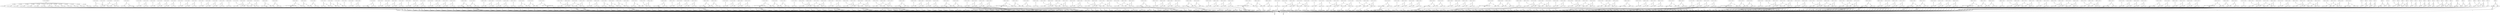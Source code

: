 digraph model {
	0 [ label = "0: {(c < 20), init}" ];
	1 [ label = "1: {(c < 20)}" ];
	2 [ label = "2: {(c < 20)}" ];
	3 [ label = "3: {(c < 20)}" ];
	4 [ label = "4: {(c < 20)}" ];
	5 [ label = "5: {(c < 20)}" ];
	6 [ label = "6: {(c < 20)}" ];
	7 [ label = "7: {(c < 20)}" ];
	8 [ label = "8: {(c < 20)}" ];
	9 [ label = "9: {(c < 20)}" ];
	10 [ label = "10: {(c < 20)}" ];
	11 [ label = "11: {(c < 20)}" ];
	12 [ label = "12: {(c < 20)}" ];
	13 [ label = "13: {(c < 20)}" ];
	14 [ label = "14: {(c < 20)}" ];
	15 [ label = "15: {(c < 20)}" ];
	16 [ label = "16: {(c < 20)}" ];
	17 [ label = "17: {(c < 20)}" ];
	18 [ label = "18: {(c < 20)}" ];
	19 [ label = "19: {(c < 20)}" ];
	20 [ label = "20: {(c < 20)}" ];
	21 [ label = "21: {(c < 20)}" ];
	22 [ label = "22: {(c < 20)}" ];
	23 [ label = "23: {(c < 20)}" ];
	24 [ label = "24: {(c < 20)}" ];
	25 [ label = "25: {(c < 20)}" ];
	26 [ label = "26: {(c < 20)}" ];
	27 [ label = "27: {(c < 20)}" ];
	28 [ label = "28: {(c < 20)}" ];
	29 [ label = "29: {(c < 20)}" ];
	30 [ label = "30: {(c < 20)}" ];
	31 [ label = "31: {(c < 20)}" ];
	32 [ label = "32: {(c < 20)}" ];
	33 [ label = "33: {(c < 20), bad}" ];
	34 [ label = "34: {(c < 20)}" ];
	35 [ label = "35: {(c < 20)}" ];
	36 [ label = "36: {(c < 20)}" ];
	37 [ label = "37: {(c < 20)}" ];
	38 [ label = "38: {(c < 20)}" ];
	39 [ label = "39: {(c < 20)}" ];
	40 [ label = "40: {(c < 20)}" ];
	41 [ label = "41: {(c < 20)}" ];
	42 [ label = "42: {(c < 20)}" ];
	43 [ label = "43: {(c < 20)}" ];
	44 [ label = "44: {(c < 20)}" ];
	45 [ label = "45: {(c < 20)}" ];
	46 [ label = "46: {(c < 20)}" ];
	47 [ label = "47: {(c < 20)}" ];
	48 [ label = "48: {(c < 20)}" ];
	49 [ label = "49: {(c < 20)}" ];
	50 [ label = "50: {(c < 20)}" ];
	51 [ label = "51: {(c < 20)}" ];
	52 [ label = "52: {(c < 20)}" ];
	53 [ label = "53: {(c < 20)}" ];
	54 [ label = "54: {(c < 20)}" ];
	55 [ label = "55: {(c < 20)}" ];
	56 [ label = "56: {(c < 20)}" ];
	57 [ label = "57: {(c < 20)}" ];
	58 [ label = "58: {(c < 20)}" ];
	59 [ label = "59: {(c < 20)}" ];
	60 [ label = "60: {(c < 20), bad}" ];
	61 [ label = "61: {(c < 20)}" ];
	62 [ label = "62: {(c < 20)}" ];
	63 [ label = "63: {(c < 20)}" ];
	64 [ label = "64: {(c < 20)}" ];
	65 [ label = "65: {(c < 20)}" ];
	66 [ label = "66: {(c < 20)}" ];
	67 [ label = "67: {(c < 20)}" ];
	68 [ label = "68: {(c < 20)}" ];
	69 [ label = "69: {(c < 20)}" ];
	70 [ label = "70: {(c < 20), counterexample_target
goal}" ];
	71 [ label = "71: {(c < 20)}" ];
	72 [ label = "72: {(c < 20)}" ];
	73 [ label = "73: {(c < 20)}" ];
	74 [ label = "74: {(c < 20)}" ];
	75 [ label = "75: {(c < 20)}" ];
	76 [ label = "76: {(c < 20)}" ];
	77 [ label = "77: {(c < 20)}" ];
	78 [ label = "78: {(c < 20)}" ];
	79 [ label = "79: {(c < 20)}" ];
	80 [ label = "80: {(c < 20)}" ];
	81 [ label = "81: {(c < 20)}" ];
	82 [ label = "82: {(c < 20)}" ];
	83 [ label = "83: {(c < 20)}" ];
	84 [ label = "84: {(c < 20)}" ];
	85 [ label = "85: {(c < 20)}" ];
	86 [ label = "86: {(c < 20)}" ];
	87 [ label = "87: {(c < 20)}" ];
	88 [ label = "88: {(c < 20)}" ];
	89 [ label = "89: {(c < 20)}" ];
	90 [ label = "90: {(c < 20)}" ];
	91 [ label = "91: {(c < 20)}" ];
	92 [ label = "92: {(c < 20), bad}" ];
	93 [ label = "93: {(c < 20)}" ];
	94 [ label = "94: {(c < 20)}" ];
	95 [ label = "95: {(c < 20)}" ];
	96 [ label = "96: {(c < 20)}" ];
	97 [ label = "97: {(c < 20)}" ];
	98 [ label = "98: {(c < 20)}" ];
	99 [ label = "99: {(c < 20)}" ];
	100 [ label = "100: {(c < 20)}" ];
	101 [ label = "101: {(c < 20)}" ];
	102 [ label = "102: {(c < 20)}" ];
	103 [ label = "103: {(c < 20)}" ];
	104 [ label = "104: {(c < 20)}" ];
	105 [ label = "105: {(c < 20)}" ];
	106 [ label = "106: {(c < 20)}" ];
	107 [ label = "107: {(c < 20)}" ];
	108 [ label = "108: {(c < 20)}" ];
	109 [ label = "109: {(c < 20)}" ];
	110 [ label = "110: {(c < 20)}" ];
	111 [ label = "111: {(c < 20)}" ];
	112 [ label = "112: {(c < 20)}" ];
	113 [ label = "113: {(c < 20)}" ];
	114 [ label = "114: {(c < 20)}" ];
	115 [ label = "115: {(c < 20)}" ];
	116 [ label = "116: {(c < 20)}" ];
	117 [ label = "117: {(c < 20)}" ];
	118 [ label = "118: {(c < 20)}" ];
	119 [ label = "119: {(c < 20)}" ];
	120 [ label = "120: {(c < 20)}" ];
	121 [ label = "121: {(c < 20)}" ];
	122 [ label = "122: {(c < 20)}" ];
	123 [ label = "123: {(c < 20), bad}" ];
	124 [ label = "124: {(c < 20)}" ];
	125 [ label = "125: {(c < 20)}" ];
	126 [ label = "126: {(c < 20)}" ];
	127 [ label = "127: {(c < 20)}" ];
	128 [ label = "128: {(c < 20), counterexample_target
goal}" ];
	129 [ label = "129: {(c < 20)}" ];
	130 [ label = "130: {(c < 20)}" ];
	131 [ label = "131: {(c < 20)}" ];
	132 [ label = "132: {(c < 20)}" ];
	133 [ label = "133: {(c < 20)}" ];
	134 [ label = "134: {(c < 20)}" ];
	135 [ label = "135: {(c < 20)}" ];
	136 [ label = "136: {(c < 20)}" ];
	137 [ label = "137: {(c < 20)}" ];
	138 [ label = "138: {(c < 20)}" ];
	139 [ label = "139: {(c < 20)}" ];
	140 [ label = "140: {(c < 20)}" ];
	141 [ label = "141: {(c < 20)}" ];
	142 [ label = "142: {(c < 20)}" ];
	143 [ label = "143: {(c < 20)}" ];
	144 [ label = "144: {(c < 20)}" ];
	145 [ label = "145: {(c < 20)}" ];
	146 [ label = "146: {(c < 20)}" ];
	147 [ label = "147: {(c < 20)}" ];
	148 [ label = "148: {(c < 20)}" ];
	149 [ label = "149: {(c < 20)}" ];
	150 [ label = "150: {(c < 20)}" ];
	151 [ label = "151: {(c < 20)}" ];
	152 [ label = "152: {(c < 20)}" ];
	153 [ label = "153: {(c < 20)}" ];
	154 [ label = "154: {(c < 20), bad}" ];
	155 [ label = "155: {(c < 20)}" ];
	156 [ label = "156: {(c < 20)}" ];
	157 [ label = "157: {(c < 20)}" ];
	158 [ label = "158: {(c < 20)}" ];
	159 [ label = "159: {(c < 20)}" ];
	160 [ label = "160: {(c < 20)}" ];
	161 [ label = "161: {(c < 20)}" ];
	162 [ label = "162: {(c < 20)}" ];
	163 [ label = "163: {(c < 20)}" ];
	164 [ label = "164: {(c < 20)}" ];
	165 [ label = "165: {(c < 20)}" ];
	166 [ label = "166: {(c < 20)}" ];
	167 [ label = "167: {(c < 20)}" ];
	168 [ label = "168: {(c < 20)}" ];
	169 [ label = "169: {(c < 20)}" ];
	170 [ label = "170: {(c < 20)}" ];
	171 [ label = "171: {(c < 20)}" ];
	172 [ label = "172: {(c < 20)}" ];
	173 [ label = "173: {(c < 20)}" ];
	174 [ label = "174: {(c < 20)}" ];
	175 [ label = "175: {(c < 20)}" ];
	176 [ label = "176: {(c < 20)}" ];
	177 [ label = "177: {(c < 20)}" ];
	178 [ label = "178: {(c < 20)}" ];
	179 [ label = "179: {(c < 20)}" ];
	180 [ label = "180: {(c < 20)}" ];
	181 [ label = "181: {(c < 20)}" ];
	182 [ label = "182: {(c < 20)}" ];
	183 [ label = "183: {(c < 20)}" ];
	184 [ label = "184: {(c < 20), bad}" ];
	185 [ label = "185: {(c < 20)}" ];
	186 [ label = "186: {(c < 20)}" ];
	187 [ label = "187: {(c < 20)}" ];
	188 [ label = "188: {(c < 20)}" ];
	189 [ label = "189: {(c < 20)}" ];
	190 [ label = "190: {(c < 20)}" ];
	191 [ label = "191: {(c < 20), counterexample_target
goal}" ];
	192 [ label = "192: {(c < 20)}" ];
	193 [ label = "193: {(c < 20)}" ];
	194 [ label = "194: {(c < 20)}" ];
	195 [ label = "195: {(c < 20)}" ];
	196 [ label = "196: {(c < 20)}" ];
	197 [ label = "197: {(c < 20)}" ];
	198 [ label = "198: {(c < 20)}" ];
	199 [ label = "199: {(c < 20)}" ];
	200 [ label = "200: {(c < 20)}" ];
	201 [ label = "201: {(c < 20)}" ];
	202 [ label = "202: {(c < 20)}" ];
	203 [ label = "203: {(c < 20)}" ];
	204 [ label = "204: {(c < 20)}" ];
	205 [ label = "205: {(c < 20)}" ];
	206 [ label = "206: {(c < 20)}" ];
	207 [ label = "207: {(c < 20)}" ];
	208 [ label = "208: {(c < 20)}" ];
	209 [ label = "209: {(c < 20)}" ];
	210 [ label = "210: {(c < 20)}" ];
	211 [ label = "211: {(c < 20)}" ];
	212 [ label = "212: {(c < 20)}" ];
	213 [ label = "213: {(c < 20)}" ];
	214 [ label = "214: {(c < 20), bad}" ];
	215 [ label = "215: {(c < 20)}" ];
	216 [ label = "216: {(c < 20)}" ];
	217 [ label = "217: {(c < 20)}" ];
	218 [ label = "218: {(c < 20)}" ];
	219 [ label = "219: {(c < 20)}" ];
	220 [ label = "220: {(c < 20)}" ];
	221 [ label = "221: {(c < 20)}" ];
	222 [ label = "222: {(c < 20)}" ];
	223 [ label = "223: {(c < 20)}" ];
	224 [ label = "224: {(c < 20)}" ];
	225 [ label = "225: {(c < 20)}" ];
	226 [ label = "226: {(c < 20)}" ];
	227 [ label = "227: {(c < 20)}" ];
	228 [ label = "228: {(c < 20)}" ];
	229 [ label = "229: {(c < 20)}" ];
	230 [ label = "230: {(c < 20)}" ];
	231 [ label = "231: {(c < 20)}" ];
	232 [ label = "232: {(c < 20)}" ];
	233 [ label = "233: {(c < 20)}" ];
	234 [ label = "234: {(c < 20)}" ];
	235 [ label = "235: {(c < 20)}" ];
	236 [ label = "236: {(c < 20)}" ];
	237 [ label = "237: {(c < 20)}" ];
	238 [ label = "238: {(c < 20)}" ];
	239 [ label = "239: {(c < 20)}" ];
	240 [ label = "240: {(c < 20)}" ];
	241 [ label = "241: {(c < 20)}" ];
	242 [ label = "242: {(c < 20)}" ];
	243 [ label = "243: {(c < 20), bad}" ];
	244 [ label = "244: {(c < 20)}" ];
	245 [ label = "245: {(c < 20)}" ];
	246 [ label = "246: {(c < 20)}" ];
	247 [ label = "247: {(c < 20)}" ];
	248 [ label = "248: {(c < 20)}" ];
	249 [ label = "249: {(c < 20)}" ];
	250 [ label = "250: {(c < 20), counterexample_target
goal}" ];
	251 [ label = "251: {(c < 20)}" ];
	252 [ label = "252: {(c < 20)}" ];
	253 [ label = "253: {(c < 20)}" ];
	254 [ label = "254: {(c < 20)}" ];
	255 [ label = "255: {(c < 20)}" ];
	256 [ label = "256: {(c < 20)}" ];
	257 [ label = "257: {(c < 20)}" ];
	258 [ label = "258: {(c < 20)}" ];
	259 [ label = "259: {(c < 20)}" ];
	260 [ label = "260: {(c < 20)}" ];
	261 [ label = "261: {(c < 20)}" ];
	262 [ label = "262: {(c < 20)}" ];
	263 [ label = "263: {(c < 20)}" ];
	264 [ label = "264: {(c < 20)}" ];
	265 [ label = "265: {(c < 20)}" ];
	266 [ label = "266: {(c < 20)}" ];
	267 [ label = "267: {(c < 20)}" ];
	268 [ label = "268: {(c < 20)}" ];
	269 [ label = "269: {(c < 20)}" ];
	270 [ label = "270: {(c < 20)}" ];
	271 [ label = "271: {(c < 20)}" ];
	272 [ label = "272: {(c < 20)}" ];
	273 [ label = "273: {(c < 20), bad}" ];
	274 [ label = "274: {(c < 20)}" ];
	275 [ label = "275: {(c < 20)}" ];
	276 [ label = "276: {(c < 20)}" ];
	277 [ label = "277: {(c < 20)}" ];
	278 [ label = "278: {(c < 20)}" ];
	279 [ label = "279: {(c < 20)}" ];
	280 [ label = "280: {(c < 20)}" ];
	281 [ label = "281: {(c < 20)}" ];
	282 [ label = "282: {(c < 20)}" ];
	283 [ label = "283: {(c < 20)}" ];
	284 [ label = "284: {(c < 20)}" ];
	285 [ label = "285: {(c < 20)}" ];
	286 [ label = "286: {(c < 20)}" ];
	287 [ label = "287: {(c < 20)}" ];
	288 [ label = "288: {(c < 20)}" ];
	289 [ label = "289: {(c < 20)}" ];
	290 [ label = "290: {(c < 20)}" ];
	291 [ label = "291: {(c < 20)}" ];
	292 [ label = "292: {(c < 20)}" ];
	293 [ label = "293: {(c < 20)}" ];
	294 [ label = "294: {(c < 20)}" ];
	295 [ label = "295: {(c < 20)}" ];
	296 [ label = "296: {(c < 20)}" ];
	297 [ label = "297: {(c < 20)}" ];
	298 [ label = "298: {(c < 20)}" ];
	299 [ label = "299: {(c < 20)}" ];
	300 [ label = "300: {(c < 20)}" ];
	301 [ label = "301: {(c < 20)}" ];
	302 [ label = "302: {(c < 20), bad}" ];
	303 [ label = "303: {(c < 20)}" ];
	304 [ label = "304: {(c < 20)}" ];
	305 [ label = "305: {(c < 20)}" ];
	306 [ label = "306: {(c < 20)}" ];
	307 [ label = "307: {(c < 20)}" ];
	308 [ label = "308: {(c < 20)}" ];
	309 [ label = "309: {(c < 20), counterexample_target
goal}" ];
	310 [ label = "310: {(c < 20)}" ];
	311 [ label = "311: {(c < 20)}" ];
	312 [ label = "312: {(c < 20)}" ];
	313 [ label = "313: {(c < 20)}" ];
	314 [ label = "314: {(c < 20)}" ];
	315 [ label = "315: {(c < 20)}" ];
	316 [ label = "316: {(c < 20)}" ];
	317 [ label = "317: {(c < 20)}" ];
	318 [ label = "318: {(c < 20)}" ];
	319 [ label = "319: {(c < 20)}" ];
	320 [ label = "320: {(c < 20)}" ];
	321 [ label = "321: {(c < 20)}" ];
	322 [ label = "322: {(c < 20)}" ];
	323 [ label = "323: {(c < 20)}" ];
	324 [ label = "324: {(c < 20)}" ];
	325 [ label = "325: {(c < 20)}" ];
	326 [ label = "326: {(c < 20)}" ];
	327 [ label = "327: {(c < 20)}" ];
	328 [ label = "328: {(c < 20)}" ];
	329 [ label = "329: {(c < 20)}" ];
	330 [ label = "330: {(c < 20)}" ];
	331 [ label = "331: {(c < 20)}" ];
	332 [ label = "332: {(c < 20), bad}" ];
	333 [ label = "333: {(c < 20)}" ];
	334 [ label = "334: {(c < 20)}" ];
	335 [ label = "335: {(c < 20)}" ];
	336 [ label = "336: {(c < 20)}" ];
	337 [ label = "337: {(c < 20)}" ];
	338 [ label = "338: {(c < 20)}" ];
	339 [ label = "339: {(c < 20)}" ];
	340 [ label = "340: {(c < 20)}" ];
	341 [ label = "341: {(c < 20)}" ];
	342 [ label = "342: {(c < 20)}" ];
	343 [ label = "343: {(c < 20)}" ];
	344 [ label = "344: {(c < 20)}" ];
	345 [ label = "345: {(c < 20)}" ];
	346 [ label = "346: {(c < 20)}" ];
	347 [ label = "347: {(c < 20)}" ];
	348 [ label = "348: {(c < 20)}" ];
	349 [ label = "349: {(c < 20)}" ];
	350 [ label = "350: {(c < 20)}" ];
	351 [ label = "351: {(c < 20)}" ];
	352 [ label = "352: {(c < 20)}" ];
	353 [ label = "353: {(c < 20)}" ];
	354 [ label = "354: {(c < 20)}" ];
	355 [ label = "355: {(c < 20)}" ];
	356 [ label = "356: {(c < 20)}" ];
	357 [ label = "357: {(c < 20)}" ];
	358 [ label = "358: {(c < 20)}" ];
	359 [ label = "359: {(c < 20)}" ];
	360 [ label = "360: {(c < 20)}" ];
	361 [ label = "361: {(c < 20), bad}" ];
	362 [ label = "362: {(c < 20)}" ];
	363 [ label = "363: {(c < 20)}" ];
	364 [ label = "364: {(c < 20)}" ];
	365 [ label = "365: {(c < 20)}" ];
	366 [ label = "366: {(c < 20)}" ];
	367 [ label = "367: {(c < 20)}" ];
	368 [ label = "368: {(c < 20), counterexample_target
goal}" ];
	369 [ label = "369: {(c < 20)}" ];
	370 [ label = "370: {(c < 20)}" ];
	371 [ label = "371: {(c < 20)}" ];
	372 [ label = "372: {(c < 20)}" ];
	373 [ label = "373: {(c < 20)}" ];
	374 [ label = "374: {(c < 20)}" ];
	375 [ label = "375: {(c < 20)}" ];
	376 [ label = "376: {(c < 20)}" ];
	377 [ label = "377: {(c < 20)}" ];
	378 [ label = "378: {(c < 20)}" ];
	379 [ label = "379: {(c < 20)}" ];
	380 [ label = "380: {(c < 20)}" ];
	381 [ label = "381: {(c < 20)}" ];
	382 [ label = "382: {(c < 20)}" ];
	383 [ label = "383: {(c < 20)}" ];
	384 [ label = "384: {(c < 20)}" ];
	385 [ label = "385: {(c < 20)}" ];
	386 [ label = "386: {(c < 20)}" ];
	387 [ label = "387: {(c < 20)}" ];
	388 [ label = "388: {(c < 20)}" ];
	389 [ label = "389: {(c < 20)}" ];
	390 [ label = "390: {(c < 20)}" ];
	391 [ label = "391: {(c < 20), bad}" ];
	392 [ label = "392: {(c < 20)}" ];
	393 [ label = "393: {(c < 20)}" ];
	394 [ label = "394: {(c < 20)}" ];
	395 [ label = "395: {(c < 20)}" ];
	396 [ label = "396: {(c < 20)}" ];
	397 [ label = "397: {(c < 20)}" ];
	398 [ label = "398: {(c < 20)}" ];
	399 [ label = "399: {(c < 20)}" ];
	400 [ label = "400: {(c < 20)}" ];
	401 [ label = "401: {(c < 20)}" ];
	402 [ label = "402: {(c < 20)}" ];
	403 [ label = "403: {(c < 20)}" ];
	404 [ label = "404: {(c < 20)}" ];
	405 [ label = "405: {(c < 20)}" ];
	406 [ label = "406: {(c < 20)}" ];
	407 [ label = "407: {(c < 20)}" ];
	408 [ label = "408: {(c < 20)}" ];
	409 [ label = "409: {(c < 20)}" ];
	410 [ label = "410: {(c < 20)}" ];
	411 [ label = "411: {(c < 20)}" ];
	412 [ label = "412: {(c < 20)}" ];
	413 [ label = "413: {(c < 20)}" ];
	414 [ label = "414: {(c < 20)}" ];
	415 [ label = "415: {(c < 20)}" ];
	416 [ label = "416: {(c < 20)}" ];
	417 [ label = "417: {(c < 20)}" ];
	418 [ label = "418: {(c < 20)}" ];
	419 [ label = "419: {(c < 20)}" ];
	420 [ label = "420: {(c < 20), bad}" ];
	421 [ label = "421: {(c < 20)}" ];
	422 [ label = "422: {(c < 20)}" ];
	423 [ label = "423: {(c < 20)}" ];
	424 [ label = "424: {(c < 20)}" ];
	425 [ label = "425: {(c < 20)}" ];
	426 [ label = "426: {(c < 20)}" ];
	427 [ label = "427: {(c < 20), counterexample_target
goal}" ];
	428 [ label = "428: {(c < 20)}" ];
	429 [ label = "429: {(c < 20)}" ];
	430 [ label = "430: {(c < 20)}" ];
	431 [ label = "431: {(c < 20)}" ];
	432 [ label = "432: {(c < 20)}" ];
	433 [ label = "433: {(c < 20)}" ];
	434 [ label = "434: {(c < 20)}" ];
	435 [ label = "435: {(c < 20)}" ];
	436 [ label = "436: {(c < 20)}" ];
	437 [ label = "437: {(c < 20)}" ];
	438 [ label = "438: {(c < 20)}" ];
	439 [ label = "439: {(c < 20)}" ];
	440 [ label = "440: {(c < 20)}" ];
	441 [ label = "441: {(c < 20)}" ];
	442 [ label = "442: {(c < 20)}" ];
	443 [ label = "443: {(c < 20)}" ];
	444 [ label = "444: {(c < 20)}" ];
	445 [ label = "445: {(c < 20)}" ];
	446 [ label = "446: {(c < 20)}" ];
	447 [ label = "447: {(c < 20)}" ];
	448 [ label = "448: {(c < 20)}" ];
	449 [ label = "449: {(c < 20)}" ];
	450 [ label = "450: {(c < 20), bad}" ];
	451 [ label = "451: {(c < 20)}" ];
	452 [ label = "452: {(c < 20)}" ];
	453 [ label = "453: {(c < 20)}" ];
	454 [ label = "454: {(c < 20)}" ];
	455 [ label = "455: {(c < 20)}" ];
	456 [ label = "456: {(c < 20)}" ];
	457 [ label = "457: {(c < 20)}" ];
	458 [ label = "458: {(c < 20)}" ];
	459 [ label = "459: {(c < 20)}" ];
	460 [ label = "460: {(c < 20)}" ];
	461 [ label = "461: {(c < 20)}" ];
	462 [ label = "462: {(c < 20)}" ];
	463 [ label = "463: {(c < 20)}" ];
	464 [ label = "464: {(c < 20)}" ];
	465 [ label = "465: {(c < 20)}" ];
	466 [ label = "466: {(c < 20)}" ];
	467 [ label = "467: {(c < 20)}" ];
	468 [ label = "468: {(c < 20)}" ];
	469 [ label = "469: {(c < 20)}" ];
	470 [ label = "470: {(c < 20)}" ];
	471 [ label = "471: {(c < 20)}" ];
	472 [ label = "472: {(c < 20)}" ];
	473 [ label = "473: {(c < 20)}" ];
	474 [ label = "474: {(c < 20)}" ];
	475 [ label = "475: {(c < 20)}" ];
	476 [ label = "476: {(c < 20)}" ];
	477 [ label = "477: {(c < 20)}" ];
	478 [ label = "478: {(c < 20)}" ];
	479 [ label = "479: {(c < 20), bad}" ];
	480 [ label = "480: {(c < 20)}" ];
	481 [ label = "481: {(c < 20)}" ];
	482 [ label = "482: {(c < 20)}" ];
	483 [ label = "483: {(c < 20)}" ];
	484 [ label = "484: {(c < 20)}" ];
	485 [ label = "485: {(c < 20)}" ];
	486 [ label = "486: {(c < 20), counterexample_target
goal}" ];
	487 [ label = "487: {(c < 20)}" ];
	488 [ label = "488: {(c < 20)}" ];
	489 [ label = "489: {(c < 20)}" ];
	490 [ label = "490: {(c < 20)}" ];
	491 [ label = "491: {(c < 20)}" ];
	492 [ label = "492: {(c < 20)}" ];
	493 [ label = "493: {(c < 20)}" ];
	494 [ label = "494: {(c < 20)}" ];
	495 [ label = "495: {(c < 20)}" ];
	496 [ label = "496: {(c < 20)}" ];
	497 [ label = "497: {(c < 20)}" ];
	498 [ label = "498: {(c < 20)}" ];
	499 [ label = "499: {(c < 20)}" ];
	500 [ label = "500: {(c < 20)}" ];
	501 [ label = "501: {(c < 20)}" ];
	502 [ label = "502: {(c < 20)}" ];
	503 [ label = "503: {(c < 20)}" ];
	504 [ label = "504: {(c < 20)}" ];
	505 [ label = "505: {(c < 20)}" ];
	506 [ label = "506: {(c < 20)}" ];
	507 [ label = "507: {(c < 20)}" ];
	508 [ label = "508: {(c < 20)}" ];
	509 [ label = "509: {(c < 20), bad}" ];
	510 [ label = "510: {(c < 20)}" ];
	511 [ label = "511: {(c < 20)}" ];
	512 [ label = "512: {(c < 20)}" ];
	513 [ label = "513: {(c < 20)}" ];
	514 [ label = "514: {(c < 20)}" ];
	515 [ label = "515: {(c < 20)}" ];
	516 [ label = "516: {(c < 20)}" ];
	517 [ label = "517: {(c < 20)}" ];
	518 [ label = "518: {(c < 20)}" ];
	519 [ label = "519: {(c < 20)}" ];
	520 [ label = "520: {(c < 20)}" ];
	521 [ label = "521: {(c < 20)}" ];
	522 [ label = "522: {(c < 20)}" ];
	523 [ label = "523: {(c < 20)}" ];
	524 [ label = "524: {(c < 20)}" ];
	525 [ label = "525: {(c < 20)}" ];
	526 [ label = "526: {(c < 20)}" ];
	527 [ label = "527: {(c < 20)}" ];
	528 [ label = "528: {(c < 20)}" ];
	529 [ label = "529: {(c < 20)}" ];
	530 [ label = "530: {(c < 20)}" ];
	531 [ label = "531: {(c < 20)}" ];
	532 [ label = "532: {(c < 20)}" ];
	533 [ label = "533: {(c < 20)}" ];
	534 [ label = "534: {(c < 20)}" ];
	535 [ label = "535: {(c < 20)}" ];
	536 [ label = "536: {(c < 20)}" ];
	537 [ label = "537: {(c < 20)}" ];
	538 [ label = "538: {(c < 20), bad}" ];
	539 [ label = "539: {(c < 20)}" ];
	540 [ label = "540: {(c < 20)}" ];
	541 [ label = "541: {(c < 20)}" ];
	542 [ label = "542: {(c < 20)}" ];
	543 [ label = "543: {(c < 20)}" ];
	544 [ label = "544: {(c < 20)}" ];
	545 [ label = "545: {(c < 20), counterexample_target
goal}" ];
	546 [ label = "546: {(c < 20)}" ];
	547 [ label = "547: {(c < 20)}" ];
	548 [ label = "548: {(c < 20)}" ];
	549 [ label = "549: {(c < 20)}" ];
	550 [ label = "550: {(c < 20)}" ];
	551 [ label = "551: {(c < 20)}" ];
	552 [ label = "552: {(c < 20)}" ];
	553 [ label = "553: {(c < 20)}" ];
	554 [ label = "554: {(c < 20)}" ];
	555 [ label = "555: {(c < 20)}" ];
	556 [ label = "556: {(c < 20)}" ];
	557 [ label = "557: {(c < 20)}" ];
	558 [ label = "558: {(c < 20)}" ];
	559 [ label = "559: {(c < 20)}" ];
	560 [ label = "560: {(c < 20)}" ];
	561 [ label = "561: {(c < 20)}" ];
	562 [ label = "562: {(c < 20)}" ];
	563 [ label = "563: {(c < 20)}" ];
	564 [ label = "564: {(c < 20)}" ];
	565 [ label = "565: {(c < 20)}" ];
	566 [ label = "566: {(c < 20)}" ];
	567 [ label = "567: {(c < 20)}" ];
	568 [ label = "568: {(c < 20), bad}" ];
	569 [ label = "569: {(c < 20)}" ];
	570 [ label = "570: {(c < 20)}" ];
	571 [ label = "571: {(c < 20)}" ];
	572 [ label = "572: {(c < 20)}" ];
	573 [ label = "573: {(c < 20)}" ];
	574 [ label = "574: {(c < 20)}" ];
	575 [ label = "575: {}" ];
	576 [ label = "576: {}" ];
	577 [ label = "577: {}" ];
	578 [ label = "578: {}" ];
	579 [ label = "579: {}" ];
	580 [ label = "580: {}" ];
	581 [ label = "581: {}" ];
	582 [ label = "582: {}" ];
	583 [ label = "583: {}" ];
	584 [ label = "584: {}" ];
	585 [ label = "585: {}" ];
	586 [ label = "586: {}" ];
	587 [ label = "587: {}" ];
	588 [ label = "588: {}" ];
	589 [ label = "589: {}" ];
	590 [ label = "590: {}" ];
	591 [ label = "591: {}" ];
	592 [ label = "592: {}" ];
	593 [ label = "593: {}" ];
	594 [ label = "594: {}" ];
	595 [ label = "595: {}" ];
	596 [ label = "596: {}" ];
	597 [ label = "597: {}" ];
	598 [ label = "598: {}" ];
	599 [ label = "599: {}" ];
	600 [ label = "600: {}" ];
	601 [ label = "601: {}" ];
	602 [ label = "602: {}" ];
	603 [ label = "603: {}" ];
	604 [ label = "604: {}" ];
	605 [ label = "605: {}" ];
	606 [ label = "606: {}" ];
	607 [ label = "607: {}" ];
	608 [ label = "608: {}" ];
	609 [ label = "609: {}" ];
	610 [ label = "610: {}" ];
	611 [ label = "611: {}" ];
	612 [ label = "612: {}" ];
	613 [ label = "613: {}" ];
	614 [ label = "614: {}" ];
	615 [ label = "615: {}" ];
	616 [ label = "616: {}" ];
	617 [ label = "617: {}" ];
	618 [ label = "618: {}" ];
	619 [ label = "619: {bad}" ];
	620 [ label = "620: {bad}" ];
	621 [ label = "621: {}" ];
	622 [ label = "622: {}" ];
	623 [ label = "623: {}" ];
	624 [ label = "624: {}" ];
	625 [ label = "625: {}" ];
	626 [ label = "626: {}" ];
	627 [ label = "627: {}" ];
	628 [ label = "628: {}" ];
	629 [ label = "629: {}" ];
	630 [ label = "630: {}" ];
	631 [ label = "631: {}" ];
	632 [ label = "632: {}" ];
	633 [ label = "633: {goal}" ];
	634 [ label = "634: {}" ];
	635 [ label = "635: {counterexample_target}" ];
	"0c0" [shape = "point"];
	0 -> "0c0";
	"0c0" -> 1 [ label= "0.0714286" ];
	"0c0" -> 2 [ label= "0.0714286" ];
	"0c0" -> 3 [ label= "0.0714286" ];
	"0c0" -> 4 [ label= "0.0714286" ];
	"0c0" -> 5 [ label= "0.0714286" ];
	"0c0" -> 6 [ label= "0.0714286" ];
	"0c0" -> 7 [ label= "0.0714286" ];
	"0c0" -> 8 [ label= "0.0714286" ];
	"0c0" -> 9 [ label= "0.0714286" ];
	"0c0" -> 10 [ label= "0.0714286" ];
	"0c0" -> 11 [ label= "0.0714286" ];
	"0c0" -> 12 [ label= "0.0714286" ];
	"0c0" -> 13 [ label= "0.0714286" ];
	"0c0" -> 14 [ label= "0.0714286" ];
	"1c0" [shape = "point"];
	1 -> "1c0";
	"1c0" -> 634 [ label= "1.33227e-15" ];
	"1c0" -> 635 [ label= "1" ];
	"2c0" [shape = "point"];
	2 -> "2c0";
	"2c0" -> 634 [ label= "7.19425e-14" ];
	"2c0" -> 635 [ label= "1" ];
	"3c0" [shape = "point"];
	3 -> "3c0";
	"3c0" -> 634 [ label= "2.61491e-12" ];
	"3c0" -> 635 [ label= "1" ];
	"4c0" [shape = "point"];
	4 -> "4c0";
	"4c0" -> 634 [ label= "7.12771e-11" ];
	"4c0" -> 635 [ label= "1" ];
	"5c0" [shape = "point"];
	5 -> "5c0";
	"5c0" -> 634 [ label= "0" ];
	"5c0" -> 635 [ label= "1" ];
	"6c0" [shape = "point"];
	6 -> "6c0";
	"6c0" -> 634 [ label= "7.19425e-14" ];
	"6c0" -> 635 [ label= "1" ];
	"7c0" [shape = "point"];
	7 -> "7c0";
	"7c0" -> 634 [ label= "2.61491e-12" ];
	"7c0" -> 635 [ label= "1" ];
	"8c0" [shape = "point"];
	8 -> "8c0";
	"8c0" -> 634 [ label= "0" ];
	"8c0" -> 635 [ label= "1" ];
	"9c0" [shape = "point"];
	9 -> "9c0";
	"9c0" -> 634 [ label= "0" ];
	"9c0" -> 635 [ label= "1" ];
	"10c0" [shape = "point"];
	10 -> "10c0";
	"10c0" -> 634 [ label= "1.33227e-15" ];
	"10c0" -> 635 [ label= "1" ];
	"11c0" [shape = "point"];
	11 -> "11c0";
	"11c0" -> 634 [ label= "7.19425e-14" ];
	"11c0" -> 635 [ label= "1" ];
	"12c0" [shape = "point"];
	12 -> "12c0";
	"12c0" -> 634 [ label= "0" ];
	"12c0" -> 635 [ label= "1" ];
	"13c0" [shape = "point"];
	13 -> "13c0";
	"13c0" -> 634 [ label= "0" ];
	"13c0" -> 635 [ label= "1" ];
	"14c0" [shape = "point"];
	14 -> "14c0";
	"14c0" -> 634 [ label= "1.33227e-15" ];
	"14c0" -> 635 [ label= "1" ];
	"15c0" [shape = "point"];
	15 -> "15c0";
	"15c0" -> 29 [ label= "0.9" ];
	"15c0" -> 30 [ label= "0.1" ];
	"16c0" [shape = "point"];
	16 -> "16c0";
	"16c0" -> 29 [ label= "0.1" ];
	"16c0" -> 32 [ label= "0.9" ];
	"17c0" [shape = "point"];
	17 -> "17c0";
	"17c0" -> 32 [ label= "0.1" ];
	"17c0" -> 34 [ label= "0.9" ];
	"18c0" [shape = "point"];
	18 -> "18c0";
	"18c0" -> 34 [ label= "1" ];
	"19c0" [shape = "point"];
	19 -> "19c0";
	"19c0" -> 31 [ label= "0.1" ];
	"19c0" -> 33 [ label= "0.9" ];
	"20c0" [shape = "point"];
	20 -> "20c0";
	"20c0" -> 35 [ label= "0.1" ];
	"20c0" -> 36 [ label= "0.9" ];
	"21c0" [shape = "point"];
	21 -> "21c0";
	"21c0" -> 36 [ label= "1" ];
	"22c0" [shape = "point"];
	22 -> "22c0";
	"22c0" -> 37 [ label= "0.1" ];
	"22c0" -> 40 [ label= "0.9" ];
	"23c0" [shape = "point"];
	23 -> "23c0";
	"23c0" -> 38 [ label= "0.9" ];
	"23c0" -> 40 [ label= "0.1" ];
	"24c0" [shape = "point"];
	24 -> "24c0";
	"24c0" -> 38 [ label= "0.1" ];
	"24c0" -> 39 [ label= "0.9" ];
	"25c0" [shape = "point"];
	25 -> "25c0";
	"25c0" -> 39 [ label= "1" ];
	"26c0" [shape = "point"];
	26 -> "26c0";
	"26c0" -> 41 [ label= "0.1" ];
	"26c0" -> 42 [ label= "0.9" ];
	"27c0" [shape = "point"];
	27 -> "27c0";
	"27c0" -> 42 [ label= "0.1" ];
	"27c0" -> 43 [ label= "0.9" ];
	"28c0" [shape = "point"];
	28 -> "28c0";
	"28c0" -> 43 [ label= "1" ];
	"29c0" [shape = "point"];
	29 -> "29c0";
	"29c0" -> 634 [ label= "6.07292e-13" ];
	"29c0" -> 635 [ label= "1" ];
	"30c0" [shape = "point"];
	30 -> "30c0";
	"30c0" -> 634 [ label= "1.25455e-14" ];
	"30c0" -> 635 [ label= "1" ];
	"31c0" [shape = "point"];
	31 -> "31c0";
	"31c0" -> 634 [ label= "1.11022e-16" ];
	"31c0" -> 635 [ label= "1" ];
	"32c0" [shape = "point"];
	32 -> "32c0";
	"32c0" -> 634 [ label= "2.0684e-11" ];
	"32c0" -> 635 [ label= "1" ];
	"33c0" [shape = "point"];
	33 -> "33c0";
	"33c0" -> 33 [ label= "1" ];
	"34c0" [shape = "point"];
	34 -> "34c0";
	"34c0" -> 634 [ label= "5.26616e-10" ];
	"34c0" -> 635 [ label= "1" ];
	"35c0" [shape = "point"];
	35 -> "35c0";
	"35c0" -> 634 [ label= "6.07292e-13" ];
	"35c0" -> 635 [ label= "1" ];
	"36c0" [shape = "point"];
	36 -> "36c0";
	"36c0" -> 634 [ label= "2.06839e-11" ];
	"36c0" -> 635 [ label= "1" ];
	"37c0" [shape = "point"];
	37 -> "37c0";
	"37c0" -> 634 [ label= "0" ];
	"37c0" -> 635 [ label= "1" ];
	"38c0" [shape = "point"];
	38 -> "38c0";
	"38c0" -> 634 [ label= "1.25455e-14" ];
	"38c0" -> 635 [ label= "1" ];
	"39c0" [shape = "point"];
	39 -> "39c0";
	"39c0" -> 634 [ label= "6.07292e-13" ];
	"39c0" -> 635 [ label= "1" ];
	"40c0" [shape = "point"];
	40 -> "40c0";
	"40c0" -> 634 [ label= "1.11022e-16" ];
	"40c0" -> 635 [ label= "1" ];
	"41c0" [shape = "point"];
	41 -> "41c0";
	"41c0" -> 634 [ label= "0" ];
	"41c0" -> 635 [ label= "1" ];
	"42c0" [shape = "point"];
	42 -> "42c0";
	"42c0" -> 634 [ label= "1.11022e-16" ];
	"42c0" -> 635 [ label= "1" ];
	"43c0" [shape = "point"];
	43 -> "43c0";
	"43c0" -> 634 [ label= "1.25455e-14" ];
	"43c0" -> 635 [ label= "1" ];
	"44c0" [shape = "point"];
	44 -> "44c0";
	"44c0" -> 59 [ label= "0.1" ];
	"44c0" -> 61 [ label= "0.9" ];
	"45c0" [shape = "point"];
	45 -> "45c0";
	"45c0" -> 61 [ label= "1" ];
	"46c0" [shape = "point"];
	46 -> "46c0";
	"46c0" -> 62 [ label= "1" ];
	"47c0" [shape = "point"];
	47 -> "47c0";
	"47c0" -> 58 [ label= "0.1" ];
	"47c0" -> 59 [ label= "0.9" ];
	"48c0" [shape = "point"];
	48 -> "48c0";
	"48c0" -> 58 [ label= "0.9" ];
	"48c0" -> 64 [ label= "0.1" ];
	"49c0" [shape = "point"];
	49 -> "49c0";
	"49c0" -> 60 [ label= "0.9" ];
	"49c0" -> 65 [ label= "0.1" ];
	"50c0" [shape = "point"];
	50 -> "50c0";
	"50c0" -> 65 [ label= "0.9" ];
	"50c0" -> 66 [ label= "0.1" ];
	"51c0" [shape = "point"];
	51 -> "51c0";
	"51c0" -> 63 [ label= "1" ];
	"52c0" [shape = "point"];
	52 -> "52c0";
	"52c0" -> 67 [ label= "0.1" ];
	"52c0" -> 69 [ label= "0.9" ];
	"53c0" [shape = "point"];
	53 -> "53c0";
	"53c0" -> 67 [ label= "0.9" ];
	"53c0" -> 68 [ label= "0.1" ];
	"54c0" [shape = "point"];
	54 -> "54c0";
	"54c0" -> 63 [ label= "0.9" ];
	"54c0" -> 69 [ label= "0.1" ];
	"55c0" [shape = "point"];
	55 -> "55c0";
	"55c0" -> 70 [ label= "0.9" ];
	"55c0" -> 73 [ label= "0.1" ];
	"56c0" [shape = "point"];
	56 -> "56c0";
	"56c0" -> 71 [ label= "0.1" ];
	"56c0" -> 73 [ label= "0.9" ];
	"57c0" [shape = "point"];
	57 -> "57c0";
	"57c0" -> 71 [ label= "0.9" ];
	"57c0" -> 72 [ label= "0.1" ];
	"58c0" [shape = "point"];
	58 -> "58c0";
	"58c0" -> 634 [ label= "1.6122e-10" ];
	"58c0" -> 635 [ label= "1" ];
	"59c0" [shape = "point"];
	59 -> "59c0";
	"59c0" -> 634 [ label= "5.06883e-12" ];
	"59c0" -> 635 [ label= "1" ];
	"60c0" [shape = "point"];
	60 -> "60c0";
	"60c0" -> 60 [ label= "1" ];
	"61c0" [shape = "point"];
	61 -> "61c0";
	"61c0" -> 634 [ label= "1.11577e-13" ];
	"61c0" -> 635 [ label= "1" ];
	"62c0" [shape = "point"];
	62 -> "62c0";
	"62c0" -> 634 [ label= "1.55431e-15" ];
	"62c0" -> 635 [ label= "1" ];
	"63c0" [shape = "point"];
	63 -> "63c0";
	"63c0" -> 634 [ label= "0" ];
	"63c0" -> 635 [ label= "1" ];
	"64c0" [shape = "point"];
	64 -> "64c0";
	"64c0" -> 634 [ label= "3.81517e-09" ];
	"64c0" -> 635 [ label= "1" ];
	"65c0" [shape = "point"];
	65 -> "65c0";
	"65c0" -> 634 [ label= "5.06883e-12" ];
	"65c0" -> 635 [ label= "1" ];
	"66c0" [shape = "point"];
	66 -> "66c0";
	"66c0" -> 634 [ label= "1.6122e-10" ];
	"66c0" -> 635 [ label= "1" ];
	"67c0" [shape = "point"];
	67 -> "67c0";
	"67c0" -> 634 [ label= "1.11577e-13" ];
	"67c0" -> 635 [ label= "1" ];
	"68c0" [shape = "point"];
	68 -> "68c0";
	"68c0" -> 634 [ label= "5.06883e-12" ];
	"68c0" -> 635 [ label= "1" ];
	"69c0" [shape = "point"];
	69 -> "69c0";
	"69c0" -> 634 [ label= "1.55431e-15" ];
	"69c0" -> 635 [ label= "1" ];
	"70c0" [shape = "point"];
	70 -> "70c0";
	"70c0" -> 70 [ label= "1" ];
	"71c0" [shape = "point"];
	71 -> "71c0";
	"71c0" -> 634 [ label= "1.55431e-15" ];
	"71c0" -> 635 [ label= "1" ];
	"72c0" [shape = "point"];
	72 -> "72c0";
	"72c0" -> 634 [ label= "1.11577e-13" ];
	"72c0" -> 635 [ label= "1" ];
	"73c0" [shape = "point"];
	73 -> "73c0";
	"73c0" -> 634 [ label= "0" ];
	"73c0" -> 635 [ label= "1" ];
	"74c0" [shape = "point"];
	74 -> "74c0";
	"74c0" -> 88 [ label= "0.9" ];
	"74c0" -> 89 [ label= "0.1" ];
	"75c0" [shape = "point"];
	75 -> "75c0";
	"75c0" -> 89 [ label= "0.9" ];
	"75c0" -> 91 [ label= "0.1" ];
	"76c0" [shape = "point"];
	76 -> "76c0";
	"76c0" -> 91 [ label= "0.9" ];
	"76c0" -> 93 [ label= "0.1" ];
	"77c0" [shape = "point"];
	77 -> "77c0";
	"77c0" -> 92 [ label= "0.9" ];
	"77c0" -> 94 [ label= "0.1" ];
	"78c0" [shape = "point"];
	78 -> "78c0";
	"78c0" -> 95 [ label= "0.1" ];
	"78c0" -> 96 [ label= "0.9" ];
	"79c0" [shape = "point"];
	79 -> "79c0";
	"79c0" -> 88 [ label= "1" ];
	"80c0" [shape = "point"];
	80 -> "80c0";
	"80c0" -> 90 [ label= "0.1" ];
	"80c0" -> 97 [ label= "0.9" ];
	"81c0" [shape = "point"];
	81 -> "81c0";
	"81c0" -> 97 [ label= "1" ];
	"82c0" [shape = "point"];
	82 -> "82c0";
	"82c0" -> 98 [ label= "0.1" ];
	"82c0" -> 99 [ label= "0.9" ];
	"83c0" [shape = "point"];
	83 -> "83c0";
	"83c0" -> 99 [ label= "1" ];
	"84c0" [shape = "point"];
	84 -> "84c0";
	"84c0" -> 96 [ label= "0.1" ];
	"84c0" -> 98 [ label= "0.9" ];
	"85c0" [shape = "point"];
	85 -> "85c0";
	"85c0" -> 100 [ label= "0.1" ];
	"85c0" -> 101 [ label= "0.9" ];
	"86c0" [shape = "point"];
	86 -> "86c0";
	"86c0" -> 101 [ label= "1" ];
	"87c0" [shape = "point"];
	87 -> "87c0";
	"87c0" -> 100 [ label= "0.9" ];
	"87c0" -> 102 [ label= "0.1" ];
	"88c0" [shape = "point"];
	88 -> "88c0";
	"88c0" -> 634 [ label= "2.70285e-08" ];
	"88c0" -> 635 [ label= "1" ];
	"89c0" [shape = "point"];
	89 -> "89c0";
	"89c0" -> 634 [ label= "1.23591e-09" ];
	"89c0" -> 635 [ label= "1" ];
	"90c0" [shape = "point"];
	90 -> "90c0";
	"90c0" -> 634 [ label= "4.18103e-11" ];
	"90c0" -> 635 [ label= "1" ];
	"91c0" [shape = "point"];
	91 -> "91c0";
	"91c0" -> 634 [ label= "4.18103e-11" ];
	"91c0" -> 635 [ label= "1" ];
	"92c0" [shape = "point"];
	92 -> "92c0";
	"92c0" -> 92 [ label= "1" ];
	"93c0" [shape = "point"];
	93 -> "93c0";
	"93c0" -> 634 [ label= "9.86433e-13" ];
	"93c0" -> 635 [ label= "1" ];
	"94c0" [shape = "point"];
	94 -> "94c0";
	"94c0" -> 634 [ label= "1.44329e-14" ];
	"94c0" -> 635 [ label= "1" ];
	"95c0" [shape = "point"];
	95 -> "95c0";
	"95c0" -> 634 [ label= "1.11022e-16" ];
	"95c0" -> 635 [ label= "1" ];
	"96c0" [shape = "point"];
	96 -> "96c0";
	"96c0" -> 634 [ label= "1.44329e-14" ];
	"96c0" -> 635 [ label= "1" ];
	"97c0" [shape = "point"];
	97 -> "97c0";
	"97c0" -> 634 [ label= "1.23591e-09" ];
	"97c0" -> 635 [ label= "1" ];
	"98c0" [shape = "point"];
	98 -> "98c0";
	"98c0" -> 634 [ label= "9.86433e-13" ];
	"98c0" -> 635 [ label= "1" ];
	"99c0" [shape = "point"];
	99 -> "99c0";
	"99c0" -> 634 [ label= "4.18103e-11" ];
	"99c0" -> 635 [ label= "1" ];
	"100c0" [shape = "point"];
	100 -> "100c0";
	"100c0" -> 634 [ label= "1.44329e-14" ];
	"100c0" -> 635 [ label= "1" ];
	"101c0" [shape = "point"];
	101 -> "101c0";
	"101c0" -> 634 [ label= "9.86544e-13" ];
	"101c0" -> 635 [ label= "1" ];
	"102c0" [shape = "point"];
	102 -> "102c0";
	"102c0" -> 634 [ label= "1.11022e-16" ];
	"102c0" -> 635 [ label= "1" ];
	"103c0" [shape = "point"];
	103 -> "103c0";
	"103c0" -> 117 [ label= "0.1" ];
	"103c0" -> 119 [ label= "0.9" ];
	"104c0" [shape = "point"];
	104 -> "104c0";
	"104c0" -> 119 [ label= "0.1" ];
	"104c0" -> 121 [ label= "0.9" ];
	"105c0" [shape = "point"];
	105 -> "105c0";
	"105c0" -> 120 [ label= "0.1" ];
	"105c0" -> 123 [ label= "0.9" ];
	"106c0" [shape = "point"];
	106 -> "106c0";
	"106c0" -> 121 [ label= "0.1" ];
	"106c0" -> 124 [ label= "0.9" ];
	"107c0" [shape = "point"];
	107 -> "107c0";
	"107c0" -> 124 [ label= "1" ];
	"108c0" [shape = "point"];
	108 -> "108c0";
	"108c0" -> 125 [ label= "1" ];
	"109c0" [shape = "point"];
	109 -> "109c0";
	"109c0" -> 126 [ label= "1" ];
	"110c0" [shape = "point"];
	110 -> "110c0";
	"110c0" -> 126 [ label= "0.9" ];
	"110c0" -> 127 [ label= "0.1" ];
	"111c0" [shape = "point"];
	111 -> "111c0";
	"111c0" -> 118 [ label= "0.1" ];
	"111c0" -> 120 [ label= "0.9" ];
	"112c0" [shape = "point"];
	112 -> "112c0";
	"112c0" -> 122 [ label= "0.1" ];
	"112c0" -> 127 [ label= "0.9" ];
	"113c0" [shape = "point"];
	113 -> "113c0";
	"113c0" -> 122 [ label= "0.9" ];
	"113c0" -> 130 [ label= "0.1" ];
	"114c0" [shape = "point"];
	114 -> "114c0";
	"114c0" -> 129 [ label= "0.9" ];
	"114c0" -> 131 [ label= "0.1" ];
	"115c0" [shape = "point"];
	115 -> "115c0";
	"115c0" -> 131 [ label= "0.9" ];
	"115c0" -> 132 [ label= "0.1" ];
	"116c0" [shape = "point"];
	116 -> "116c0";
	"116c0" -> 128 [ label= "0.9" ];
	"116c0" -> 129 [ label= "0.1" ];
	"117c0" [shape = "point"];
	117 -> "117c0";
	"117c0" -> 634 [ label= "1.8662e-07" ];
	"117c0" -> 635 [ label= "1" ];
	"118c0" [shape = "point"];
	118 -> "118c0";
	"118c0" -> 634 [ label= "9.2961e-09" ];
	"118c0" -> 635 [ label= "1" ];
	"119c0" [shape = "point"];
	119 -> "119c0";
	"119c0" -> 634 [ label= "9.2961e-09" ];
	"119c0" -> 635 [ label= "1" ];
	"120c0" [shape = "point"];
	120 -> "120c0";
	"120c0" -> 634 [ label= "3.40336e-10" ];
	"120c0" -> 635 [ label= "1" ];
	"121c0" [shape = "point"];
	121 -> "121c0";
	"121c0" -> 634 [ label= "3.40336e-10" ];
	"121c0" -> 635 [ label= "1" ];
	"122c0" [shape = "point"];
	122 -> "122c0";
	"122c0" -> 634 [ label= "8.64087e-12" ];
	"122c0" -> 635 [ label= "1" ];
	"123c0" [shape = "point"];
	123 -> "123c0";
	"123c0" -> 123 [ label= "1" ];
	"124c0" [shape = "point"];
	124 -> "124c0";
	"124c0" -> 634 [ label= "8.64087e-12" ];
	"124c0" -> 635 [ label= "1" ];
	"125c0" [shape = "point"];
	125 -> "125c0";
	"125c0" -> 634 [ label= "1.36002e-13" ];
	"125c0" -> 635 [ label= "1" ];
	"126c0" [shape = "point"];
	126 -> "126c0";
	"126c0" -> 634 [ label= "9.99201e-16" ];
	"126c0" -> 635 [ label= "1" ];
	"127c0" [shape = "point"];
	127 -> "127c0";
	"127c0" -> 634 [ label= "1.36002e-13" ];
	"127c0" -> 635 [ label= "1" ];
	"128c0" [shape = "point"];
	128 -> "128c0";
	"128c0" -> 128 [ label= "1" ];
	"129c0" [shape = "point"];
	129 -> "129c0";
	"129c0" -> 634 [ label= "9.99201e-16" ];
	"129c0" -> 635 [ label= "1" ];
	"130c0" [shape = "point"];
	130 -> "130c0";
	"130c0" -> 634 [ label= "3.40336e-10" ];
	"130c0" -> 635 [ label= "1" ];
	"131c0" [shape = "point"];
	131 -> "131c0";
	"131c0" -> 634 [ label= "1.36002e-13" ];
	"131c0" -> 635 [ label= "1" ];
	"132c0" [shape = "point"];
	132 -> "132c0";
	"132c0" -> 634 [ label= "8.64087e-12" ];
	"132c0" -> 635 [ label= "1" ];
	"133c0" [shape = "point"];
	133 -> "133c0";
	"133c0" -> 147 [ label= "1" ];
	"134c0" [shape = "point"];
	134 -> "134c0";
	"134c0" -> 148 [ label= "1" ];
	"135c0" [shape = "point"];
	135 -> "135c0";
	"135c0" -> 147 [ label= "0.9" ];
	"135c0" -> 149 [ label= "0.1" ];
	"136c0" [shape = "point"];
	136 -> "136c0";
	"136c0" -> 148 [ label= "0.9" ];
	"136c0" -> 151 [ label= "0.1" ];
	"137c0" [shape = "point"];
	137 -> "137c0";
	"137c0" -> 149 [ label= "0.9" ];
	"137c0" -> 152 [ label= "0.1" ];
	"138c0" [shape = "point"];
	138 -> "138c0";
	"138c0" -> 150 [ label= "0.9" ];
	"138c0" -> 153 [ label= "0.1" ];
	"139c0" [shape = "point"];
	139 -> "139c0";
	"139c0" -> 152 [ label= "0.9" ];
	"139c0" -> 155 [ label= "0.1" ];
	"140c0" [shape = "point"];
	140 -> "140c0";
	"140c0" -> 154 [ label= "0.9" ];
	"140c0" -> 158 [ label= "0.1" ];
	"141c0" [shape = "point"];
	141 -> "141c0";
	"141c0" -> 157 [ label= "0.9" ];
	"141c0" -> 159 [ label= "0.1" ];
	"142c0" [shape = "point"];
	142 -> "142c0";
	"142c0" -> 153 [ label= "0.9" ];
	"142c0" -> 157 [ label= "0.1" ];
	"143c0" [shape = "point"];
	143 -> "143c0";
	"143c0" -> 156 [ label= "0.9" ];
	"143c0" -> 160 [ label= "0.1" ];
	"144c0" [shape = "point"];
	144 -> "144c0";
	"144c0" -> 150 [ label= "1" ];
	"145c0" [shape = "point"];
	145 -> "145c0";
	"145c0" -> 156 [ label= "0.1" ];
	"145c0" -> 161 [ label= "0.9" ];
	"146c0" [shape = "point"];
	146 -> "146c0";
	"146c0" -> 161 [ label= "1" ];
	"147c0" [shape = "point"];
	147 -> "147c0";
	"147c0" -> 634 [ label= "1.25057e-06" ];
	"147c0" -> 635 [ label= "0.999999" ];
	"148c0" [shape = "point"];
	148 -> "148c0";
	"148c0" -> 634 [ label= "6.84041e-08" ];
	"148c0" -> 635 [ label= "1" ];
	"149c0" [shape = "point"];
	149 -> "149c0";
	"149c0" -> 634 [ label= "6.84041e-08" ];
	"149c0" -> 635 [ label= "1" ];
	"150c0" [shape = "point"];
	150 -> "150c0";
	"150c0" -> 634 [ label= "2.72854e-09" ];
	"150c0" -> 635 [ label= "1" ];
	"151c0" [shape = "point"];
	151 -> "151c0";
	"151c0" -> 634 [ label= "2.72854e-09" ];
	"151c0" -> 635 [ label= "1" ];
	"152c0" [shape = "point"];
	152 -> "152c0";
	"152c0" -> 634 [ label= "2.72854e-09" ];
	"152c0" -> 635 [ label= "1" ];
	"153c0" [shape = "point"];
	153 -> "153c0";
	"153c0" -> 634 [ label= "7.49799e-11" ];
	"153c0" -> 635 [ label= "1" ];
	"154c0" [shape = "point"];
	154 -> "154c0";
	"154c0" -> 154 [ label= "1" ];
	"155c0" [shape = "point"];
	155 -> "155c0";
	"155c0" -> 634 [ label= "7.49799e-11" ];
	"155c0" -> 635 [ label= "1" ];
	"156c0" [shape = "point"];
	156 -> "156c0";
	"156c0" -> 634 [ label= "1.26987e-12" ];
	"156c0" -> 635 [ label= "1" ];
	"157c0" [shape = "point"];
	157 -> "157c0";
	"157c0" -> 634 [ label= "1.26987e-12" ];
	"157c0" -> 635 [ label= "1" ];
	"158c0" [shape = "point"];
	158 -> "158c0";
	"158c0" -> 634 [ label= "1.26987e-12" ];
	"158c0" -> 635 [ label= "1" ];
	"159c0" [shape = "point"];
	159 -> "159c0";
	"159c0" -> 634 [ label= "9.99201e-15" ];
	"159c0" -> 635 [ label= "1" ];
	"160c0" [shape = "point"];
	160 -> "160c0";
	"160c0" -> 634 [ label= "9.99201e-15" ];
	"160c0" -> 635 [ label= "1" ];
	"161c0" [shape = "point"];
	161 -> "161c0";
	"161c0" -> 634 [ label= "7.49799e-11" ];
	"161c0" -> 635 [ label= "1" ];
	"162c0" [shape = "point"];
	162 -> "162c0";
	"162c0" -> 176 [ label= "0.1" ];
	"162c0" -> 178 [ label= "0.9" ];
	"163c0" [shape = "point"];
	163 -> "163c0";
	"163c0" -> 177 [ label= "0.1" ];
	"163c0" -> 180 [ label= "0.9" ];
	"164c0" [shape = "point"];
	164 -> "164c0";
	"164c0" -> 178 [ label= "0.1" ];
	"164c0" -> 181 [ label= "0.9" ];
	"165c0" [shape = "point"];
	165 -> "165c0";
	"165c0" -> 179 [ label= "0.1" ];
	"165c0" -> 183 [ label= "0.9" ];
	"166c0" [shape = "point"];
	166 -> "166c0";
	"166c0" -> 180 [ label= "0.1" ];
	"166c0" -> 184 [ label= "0.9" ];
	"167c0" [shape = "point"];
	167 -> "167c0";
	"167c0" -> 181 [ label= "0.1" ];
	"167c0" -> 185 [ label= "0.9" ];
	"168c0" [shape = "point"];
	168 -> "168c0";
	"168c0" -> 183 [ label= "0.1" ];
	"168c0" -> 187 [ label= "0.9" ];
	"169c0" [shape = "point"];
	169 -> "169c0";
	"169c0" -> 185 [ label= "1" ];
	"170c0" [shape = "point"];
	170 -> "170c0";
	"170c0" -> 186 [ label= "0.1" ];
	"170c0" -> 189 [ label= "0.9" ];
	"171c0" [shape = "point"];
	171 -> "171c0";
	"171c0" -> 187 [ label= "0.1" ];
	"171c0" -> 190 [ label= "0.9" ];
	"172c0" [shape = "point"];
	172 -> "172c0";
	"172c0" -> 188 [ label= "1" ];
	"173c0" [shape = "point"];
	173 -> "173c0";
	"173c0" -> 190 [ label= "1" ];
	"174c0" [shape = "point"];
	174 -> "174c0";
	"174c0" -> 189 [ label= "0.1" ];
	"174c0" -> 191 [ label= "0.9" ];
	"175c0" [shape = "point"];
	175 -> "175c0";
	"175c0" -> 182 [ label= "0.1" ];
	"175c0" -> 186 [ label= "0.9" ];
	"176c0" [shape = "point"];
	176 -> "176c0";
	"176c0" -> 634 [ label= "8.09021e-06" ];
	"176c0" -> 635 [ label= "0.999992" ];
	"177c0" [shape = "point"];
	177 -> "177c0";
	"177c0" -> 634 [ label= "4.90604e-07" ];
	"177c0" -> 635 [ label= "1" ];
	"178c0" [shape = "point"];
	178 -> "178c0";
	"178c0" -> 634 [ label= "4.90604e-07" ];
	"178c0" -> 635 [ label= "1" ];
	"179c0" [shape = "point"];
	179 -> "179c0";
	"179c0" -> 634 [ label= "2.1493e-08" ];
	"179c0" -> 635 [ label= "1" ];
	"180c0" [shape = "point"];
	180 -> "180c0";
	"180c0" -> 634 [ label= "2.1493e-08" ];
	"180c0" -> 635 [ label= "1" ];
	"181c0" [shape = "point"];
	181 -> "181c0";
	"181c0" -> 634 [ label= "2.1493e-08" ];
	"181c0" -> 635 [ label= "1" ];
	"182c0" [shape = "point"];
	182 -> "182c0";
	"182c0" -> 634 [ label= "6.436e-10" ];
	"182c0" -> 635 [ label= "1" ];
	"183c0" [shape = "point"];
	183 -> "183c0";
	"183c0" -> 634 [ label= "6.436e-10" ];
	"183c0" -> 635 [ label= "1" ];
	"184c0" [shape = "point"];
	184 -> "184c0";
	"184c0" -> 184 [ label= "1" ];
	"185c0" [shape = "point"];
	185 -> "185c0";
	"185c0" -> 634 [ label= "6.436e-10" ];
	"185c0" -> 635 [ label= "1" ];
	"186c0" [shape = "point"];
	186 -> "186c0";
	"186c0" -> 634 [ label= "1.17999e-11" ];
	"186c0" -> 635 [ label= "1" ];
	"187c0" [shape = "point"];
	187 -> "187c0";
	"187c0" -> 634 [ label= "1.17999e-11" ];
	"187c0" -> 635 [ label= "1" ];
	"188c0" [shape = "point"];
	188 -> "188c0";
	"188c0" -> 634 [ label= "1.17999e-11" ];
	"188c0" -> 635 [ label= "1" ];
	"189c0" [shape = "point"];
	189 -> "189c0";
	"189c0" -> 634 [ label= "9.99201e-14" ];
	"189c0" -> 635 [ label= "1" ];
	"190c0" [shape = "point"];
	190 -> "190c0";
	"190c0" -> 634 [ label= "9.99201e-14" ];
	"190c0" -> 635 [ label= "1" ];
	"191c0" [shape = "point"];
	191 -> "191c0";
	"191c0" -> 191 [ label= "1" ];
	"192c0" [shape = "point"];
	192 -> "192c0";
	"192c0" -> 206 [ label= "1" ];
	"193c0" [shape = "point"];
	193 -> "193c0";
	"193c0" -> 207 [ label= "1" ];
	"194c0" [shape = "point"];
	194 -> "194c0";
	"194c0" -> 206 [ label= "0.9" ];
	"194c0" -> 208 [ label= "0.1" ];
	"195c0" [shape = "point"];
	195 -> "195c0";
	"195c0" -> 209 [ label= "1" ];
	"196c0" [shape = "point"];
	196 -> "196c0";
	"196c0" -> 207 [ label= "0.9" ];
	"196c0" -> 210 [ label= "0.1" ];
	"197c0" [shape = "point"];
	197 -> "197c0";
	"197c0" -> 208 [ label= "0.9" ];
	"197c0" -> 211 [ label= "0.1" ];
	"198c0" [shape = "point"];
	198 -> "198c0";
	"198c0" -> 212 [ label= "1" ];
	"199c0" [shape = "point"];
	199 -> "199c0";
	"199c0" -> 209 [ label= "0.9" ];
	"199c0" -> 213 [ label= "0.1" ];
	"200c0" [shape = "point"];
	200 -> "200c0";
	"200c0" -> 211 [ label= "0.9" ];
	"200c0" -> 215 [ label= "0.1" ];
	"201c0" [shape = "point"];
	201 -> "201c0";
	"201c0" -> 212 [ label= "0.9" ];
	"201c0" -> 216 [ label= "0.1" ];
	"202c0" [shape = "point"];
	202 -> "202c0";
	"202c0" -> 213 [ label= "0.9" ];
	"202c0" -> 217 [ label= "0.1" ];
	"203c0" [shape = "point"];
	203 -> "203c0";
	"203c0" -> 214 [ label= "0.9" ];
	"203c0" -> 218 [ label= "0.1" ];
	"204c0" [shape = "point"];
	204 -> "204c0";
	"204c0" -> 216 [ label= "0.9" ];
	"204c0" -> 219 [ label= "0.1" ];
	"205c0" [shape = "point"];
	205 -> "205c0";
	"205c0" -> 217 [ label= "0.9" ];
	"205c0" -> 220 [ label= "0.1" ];
	"206c0" [shape = "point"];
	206 -> "206c0";
	"206c0" -> 634 [ label= "5.01803e-05" ];
	"206c0" -> 635 [ label= "0.99995" ];
	"207c0" [shape = "point"];
	207 -> "207c0";
	"207c0" -> 634 [ label= "3.41353e-06" ];
	"207c0" -> 635 [ label= "0.999997" ];
	"208c0" [shape = "point"];
	208 -> "208c0";
	"208c0" -> 634 [ label= "3.41353e-06" ];
	"208c0" -> 635 [ label= "0.999997" ];
	"209c0" [shape = "point"];
	209 -> "209c0";
	"209c0" -> 634 [ label= "1.65835e-07" ];
	"209c0" -> 635 [ label= "1" ];
	"210c0" [shape = "point"];
	210 -> "210c0";
	"210c0" -> 634 [ label= "1.65835e-07" ];
	"210c0" -> 635 [ label= "1" ];
	"211c0" [shape = "point"];
	211 -> "211c0";
	"211c0" -> 634 [ label= "1.65835e-07" ];
	"211c0" -> 635 [ label= "1" ];
	"212c0" [shape = "point"];
	212 -> "212c0";
	"212c0" -> 634 [ label= "5.455e-09" ];
	"212c0" -> 635 [ label= "1" ];
	"213c0" [shape = "point"];
	213 -> "213c0";
	"213c0" -> 634 [ label= "5.455e-09" ];
	"213c0" -> 635 [ label= "1" ];
	"214c0" [shape = "point"];
	214 -> "214c0";
	"214c0" -> 214 [ label= "1" ];
	"215c0" [shape = "point"];
	215 -> "215c0";
	"215c0" -> 634 [ label= "5.455e-09" ];
	"215c0" -> 635 [ label= "1" ];
	"216c0" [shape = "point"];
	216 -> "216c0";
	"216c0" -> 634 [ label= "1.09e-10" ];
	"216c0" -> 635 [ label= "1" ];
	"217c0" [shape = "point"];
	217 -> "217c0";
	"217c0" -> 634 [ label= "1.09e-10" ];
	"217c0" -> 635 [ label= "1" ];
	"218c0" [shape = "point"];
	218 -> "218c0";
	"218c0" -> 634 [ label= "1.09e-10" ];
	"218c0" -> 635 [ label= "1" ];
	"219c0" [shape = "point"];
	219 -> "219c0";
	"219c0" -> 634 [ label= "9.99978e-13" ];
	"219c0" -> 635 [ label= "1" ];
	"220c0" [shape = "point"];
	220 -> "220c0";
	"220c0" -> 634 [ label= "9.99978e-13" ];
	"220c0" -> 635 [ label= "1" ];
	"221c0" [shape = "point"];
	221 -> "221c0";
	"221c0" -> 235 [ label= "0.1" ];
	"221c0" -> 237 [ label= "0.9" ];
	"222c0" [shape = "point"];
	222 -> "222c0";
	"222c0" -> 236 [ label= "0.1" ];
	"222c0" -> 239 [ label= "0.9" ];
	"223c0" [shape = "point"];
	223 -> "223c0";
	"223c0" -> 237 [ label= "0.1" ];
	"223c0" -> 240 [ label= "0.9" ];
	"224c0" [shape = "point"];
	224 -> "224c0";
	"224c0" -> 238 [ label= "0.1" ];
	"224c0" -> 242 [ label= "0.9" ];
	"225c0" [shape = "point"];
	225 -> "225c0";
	"225c0" -> 239 [ label= "0.1" ];
	"225c0" -> 243 [ label= "0.9" ];
	"226c0" [shape = "point"];
	226 -> "226c0";
	"226c0" -> 240 [ label= "0.1" ];
	"226c0" -> 244 [ label= "0.9" ];
	"227c0" [shape = "point"];
	227 -> "227c0";
	"227c0" -> 241 [ label= "0.1" ];
	"227c0" -> 245 [ label= "0.9" ];
	"228c0" [shape = "point"];
	228 -> "228c0";
	"228c0" -> 242 [ label= "0.1" ];
	"228c0" -> 246 [ label= "0.9" ];
	"229c0" [shape = "point"];
	229 -> "229c0";
	"229c0" -> 244 [ label= "1" ];
	"230c0" [shape = "point"];
	230 -> "230c0";
	"230c0" -> 245 [ label= "0.1" ];
	"230c0" -> 248 [ label= "0.9" ];
	"231c0" [shape = "point"];
	231 -> "231c0";
	"231c0" -> 246 [ label= "0.1" ];
	"231c0" -> 249 [ label= "0.9" ];
	"232c0" [shape = "point"];
	232 -> "232c0";
	"232c0" -> 247 [ label= "1" ];
	"233c0" [shape = "point"];
	233 -> "233c0";
	"233c0" -> 248 [ label= "0.1" ];
	"233c0" -> 250 [ label= "0.9" ];
	"234c0" [shape = "point"];
	234 -> "234c0";
	"234c0" -> 249 [ label= "1" ];
	"235c0" [shape = "point"];
	235 -> "235c0";
	"235c0" -> 634 [ label= "0.000295706" ];
	"235c0" -> 635 [ label= "0.999704" ];
	"236c0" [shape = "point"];
	236 -> "236c0";
	"236c0" -> 634 [ label= "2.28997e-05" ];
	"236c0" -> 635 [ label= "0.999977" ];
	"237c0" [shape = "point"];
	237 -> "237c0";
	"237c0" -> 634 [ label= "2.28997e-05" ];
	"237c0" -> 635 [ label= "0.999977" ];
	"238c0" [shape = "point"];
	238 -> "238c0";
	"238c0" -> 634 [ label= "1.2484e-06" ];
	"238c0" -> 635 [ label= "0.999999" ];
	"239c0" [shape = "point"];
	239 -> "239c0";
	"239c0" -> 634 [ label= "1.2484e-06" ];
	"239c0" -> 635 [ label= "0.999999" ];
	"240c0" [shape = "point"];
	240 -> "240c0";
	"240c0" -> 634 [ label= "1.2484e-06" ];
	"240c0" -> 635 [ label= "0.999999" ];
	"241c0" [shape = "point"];
	241 -> "241c0";
	"241c0" -> 634 [ label= "4.555e-08" ];
	"241c0" -> 635 [ label= "1" ];
	"242c0" [shape = "point"];
	242 -> "242c0";
	"242c0" -> 634 [ label= "4.555e-08" ];
	"242c0" -> 635 [ label= "1" ];
	"243c0" [shape = "point"];
	243 -> "243c0";
	"243c0" -> 243 [ label= "1" ];
	"244c0" [shape = "point"];
	244 -> "244c0";
	"244c0" -> 634 [ label= "4.555e-08" ];
	"244c0" -> 635 [ label= "1" ];
	"245c0" [shape = "point"];
	245 -> "245c0";
	"245c0" -> 634 [ label= "1e-09" ];
	"245c0" -> 635 [ label= "1" ];
	"246c0" [shape = "point"];
	246 -> "246c0";
	"246c0" -> 634 [ label= "1e-09" ];
	"246c0" -> 635 [ label= "1" ];
	"247c0" [shape = "point"];
	247 -> "247c0";
	"247c0" -> 634 [ label= "1e-09" ];
	"247c0" -> 635 [ label= "1" ];
	"248c0" [shape = "point"];
	248 -> "248c0";
	"248c0" -> 634 [ label= "1e-11" ];
	"248c0" -> 635 [ label= "1" ];
	"249c0" [shape = "point"];
	249 -> "249c0";
	"249c0" -> 634 [ label= "1e-11" ];
	"249c0" -> 635 [ label= "1" ];
	"250c0" [shape = "point"];
	250 -> "250c0";
	"250c0" -> 250 [ label= "1" ];
	"251c0" [shape = "point"];
	251 -> "251c0";
	"251c0" -> 265 [ label= "1" ];
	"252c0" [shape = "point"];
	252 -> "252c0";
	"252c0" -> 266 [ label= "1" ];
	"253c0" [shape = "point"];
	253 -> "253c0";
	"253c0" -> 265 [ label= "0.9" ];
	"253c0" -> 267 [ label= "0.1" ];
	"254c0" [shape = "point"];
	254 -> "254c0";
	"254c0" -> 268 [ label= "1" ];
	"255c0" [shape = "point"];
	255 -> "255c0";
	"255c0" -> 266 [ label= "0.9" ];
	"255c0" -> 269 [ label= "0.1" ];
	"256c0" [shape = "point"];
	256 -> "256c0";
	"256c0" -> 267 [ label= "0.9" ];
	"256c0" -> 270 [ label= "0.1" ];
	"257c0" [shape = "point"];
	257 -> "257c0";
	"257c0" -> 271 [ label= "1" ];
	"258c0" [shape = "point"];
	258 -> "258c0";
	"258c0" -> 268 [ label= "0.9" ];
	"258c0" -> 272 [ label= "0.1" ];
	"259c0" [shape = "point"];
	259 -> "259c0";
	"259c0" -> 270 [ label= "0.9" ];
	"259c0" -> 274 [ label= "0.1" ];
	"260c0" [shape = "point"];
	260 -> "260c0";
	"260c0" -> 271 [ label= "0.9" ];
	"260c0" -> 275 [ label= "0.1" ];
	"261c0" [shape = "point"];
	261 -> "261c0";
	"261c0" -> 272 [ label= "0.9" ];
	"261c0" -> 276 [ label= "0.1" ];
	"262c0" [shape = "point"];
	262 -> "262c0";
	"262c0" -> 273 [ label= "0.9" ];
	"262c0" -> 277 [ label= "0.1" ];
	"263c0" [shape = "point"];
	263 -> "263c0";
	"263c0" -> 275 [ label= "0.9" ];
	"263c0" -> 278 [ label= "0.1" ];
	"264c0" [shape = "point"];
	264 -> "264c0";
	"264c0" -> 276 [ label= "0.9" ];
	"264c0" -> 279 [ label= "0.1" ];
	"265c0" [shape = "point"];
	265 -> "265c0";
	"265c0" -> 634 [ label= "0.00163494" ];
	"265c0" -> 635 [ label= "0.998365" ];
	"266c0" [shape = "point"];
	266 -> "266c0";
	"266c0" -> 634 [ label= "0.000146903" ];
	"266c0" -> 635 [ label= "0.999853" ];
	"267c0" [shape = "point"];
	267 -> "267c0";
	"267c0" -> 634 [ label= "0.000146903" ];
	"267c0" -> 635 [ label= "0.999853" ];
	"268c0" [shape = "point"];
	268 -> "268c0";
	"268c0" -> 634 [ label= "9.1216e-06" ];
	"268c0" -> 635 [ label= "0.999991" ];
	"269c0" [shape = "point"];
	269 -> "269c0";
	"269c0" -> 634 [ label= "9.1216e-06" ];
	"269c0" -> 635 [ label= "0.999991" ];
	"270c0" [shape = "point"];
	270 -> "270c0";
	"270c0" -> 634 [ label= "9.1216e-06" ];
	"270c0" -> 635 [ label= "0.999991" ];
	"271c0" [shape = "point"];
	271 -> "271c0";
	"271c0" -> 634 [ label= "3.736e-07" ];
	"271c0" -> 635 [ label= "1" ];
	"272c0" [shape = "point"];
	272 -> "272c0";
	"272c0" -> 634 [ label= "3.736e-07" ];
	"272c0" -> 635 [ label= "1" ];
	"273c0" [shape = "point"];
	273 -> "273c0";
	"273c0" -> 273 [ label= "1" ];
	"274c0" [shape = "point"];
	274 -> "274c0";
	"274c0" -> 634 [ label= "3.736e-07" ];
	"274c0" -> 635 [ label= "1" ];
	"275c0" [shape = "point"];
	275 -> "275c0";
	"275c0" -> 634 [ label= "9.1e-09" ];
	"275c0" -> 635 [ label= "1" ];
	"276c0" [shape = "point"];
	276 -> "276c0";
	"276c0" -> 634 [ label= "9.1e-09" ];
	"276c0" -> 635 [ label= "1" ];
	"277c0" [shape = "point"];
	277 -> "277c0";
	"277c0" -> 634 [ label= "9.1e-09" ];
	"277c0" -> 635 [ label= "1" ];
	"278c0" [shape = "point"];
	278 -> "278c0";
	"278c0" -> 634 [ label= "1e-10" ];
	"278c0" -> 635 [ label= "1" ];
	"279c0" [shape = "point"];
	279 -> "279c0";
	"279c0" -> 634 [ label= "1e-10" ];
	"279c0" -> 635 [ label= "1" ];
	"280c0" [shape = "point"];
	280 -> "280c0";
	"280c0" -> 294 [ label= "0.1" ];
	"280c0" -> 296 [ label= "0.9" ];
	"281c0" [shape = "point"];
	281 -> "281c0";
	"281c0" -> 295 [ label= "0.1" ];
	"281c0" -> 298 [ label= "0.9" ];
	"282c0" [shape = "point"];
	282 -> "282c0";
	"282c0" -> 296 [ label= "0.1" ];
	"282c0" -> 299 [ label= "0.9" ];
	"283c0" [shape = "point"];
	283 -> "283c0";
	"283c0" -> 297 [ label= "0.1" ];
	"283c0" -> 301 [ label= "0.9" ];
	"284c0" [shape = "point"];
	284 -> "284c0";
	"284c0" -> 298 [ label= "0.1" ];
	"284c0" -> 302 [ label= "0.9" ];
	"285c0" [shape = "point"];
	285 -> "285c0";
	"285c0" -> 299 [ label= "0.1" ];
	"285c0" -> 303 [ label= "0.9" ];
	"286c0" [shape = "point"];
	286 -> "286c0";
	"286c0" -> 300 [ label= "0.1" ];
	"286c0" -> 304 [ label= "0.9" ];
	"287c0" [shape = "point"];
	287 -> "287c0";
	"287c0" -> 301 [ label= "0.1" ];
	"287c0" -> 305 [ label= "0.9" ];
	"288c0" [shape = "point"];
	288 -> "288c0";
	"288c0" -> 303 [ label= "1" ];
	"289c0" [shape = "point"];
	289 -> "289c0";
	"289c0" -> 304 [ label= "0.1" ];
	"289c0" -> 307 [ label= "0.9" ];
	"290c0" [shape = "point"];
	290 -> "290c0";
	"290c0" -> 305 [ label= "0.1" ];
	"290c0" -> 308 [ label= "0.9" ];
	"291c0" [shape = "point"];
	291 -> "291c0";
	"291c0" -> 306 [ label= "1" ];
	"292c0" [shape = "point"];
	292 -> "292c0";
	"292c0" -> 307 [ label= "0.1" ];
	"292c0" -> 309 [ label= "0.9" ];
	"293c0" [shape = "point"];
	293 -> "293c0";
	"293c0" -> 308 [ label= "1" ];
	"294c0" [shape = "point"];
	294 -> "294c0";
	"294c0" -> 634 [ label= "0.00833109" ];
	"294c0" -> 635 [ label= "0.991669" ];
	"295c0" [shape = "point"];
	295 -> "295c0";
	"295c0" -> 634 [ label= "0.00089092" ];
	"295c0" -> 635 [ label= "0.999109" ];
	"296c0" [shape = "point"];
	296 -> "296c0";
	"296c0" -> 634 [ label= "0.00089092" ];
	"296c0" -> 635 [ label= "0.999109" ];
	"297c0" [shape = "point"];
	297 -> "297c0";
	"297c0" -> 634 [ label= "6.4234e-05" ];
	"297c0" -> 635 [ label= "0.999936" ];
	"298c0" [shape = "point"];
	298 -> "298c0";
	"298c0" -> 634 [ label= "6.4234e-05" ];
	"298c0" -> 635 [ label= "0.999936" ];
	"299c0" [shape = "point"];
	299 -> "299c0";
	"299c0" -> 634 [ label= "6.4234e-05" ];
	"299c0" -> 635 [ label= "0.999936" ];
	"300c0" [shape = "point"];
	300 -> "300c0";
	"300c0" -> 634 [ label= "2.998e-06" ];
	"300c0" -> 635 [ label= "0.999997" ];
	"301c0" [shape = "point"];
	301 -> "301c0";
	"301c0" -> 634 [ label= "2.998e-06" ];
	"301c0" -> 635 [ label= "0.999997" ];
	"302c0" [shape = "point"];
	302 -> "302c0";
	"302c0" -> 302 [ label= "1" ];
	"303c0" [shape = "point"];
	303 -> "303c0";
	"303c0" -> 634 [ label= "2.998e-06" ];
	"303c0" -> 635 [ label= "0.999997" ];
	"304c0" [shape = "point"];
	304 -> "304c0";
	"304c0" -> 634 [ label= "8.2e-08" ];
	"304c0" -> 635 [ label= "1" ];
	"305c0" [shape = "point"];
	305 -> "305c0";
	"305c0" -> 634 [ label= "8.2e-08" ];
	"305c0" -> 635 [ label= "1" ];
	"306c0" [shape = "point"];
	306 -> "306c0";
	"306c0" -> 634 [ label= "8.2e-08" ];
	"306c0" -> 635 [ label= "1" ];
	"307c0" [shape = "point"];
	307 -> "307c0";
	"307c0" -> 634 [ label= "1e-09" ];
	"307c0" -> 635 [ label= "1" ];
	"308c0" [shape = "point"];
	308 -> "308c0";
	"308c0" -> 634 [ label= "1e-09" ];
	"308c0" -> 635 [ label= "1" ];
	"309c0" [shape = "point"];
	309 -> "309c0";
	"309c0" -> 309 [ label= "1" ];
	"310c0" [shape = "point"];
	310 -> "310c0";
	"310c0" -> 324 [ label= "1" ];
	"311c0" [shape = "point"];
	311 -> "311c0";
	"311c0" -> 325 [ label= "1" ];
	"312c0" [shape = "point"];
	312 -> "312c0";
	"312c0" -> 324 [ label= "0.9" ];
	"312c0" -> 326 [ label= "0.1" ];
	"313c0" [shape = "point"];
	313 -> "313c0";
	"313c0" -> 327 [ label= "1" ];
	"314c0" [shape = "point"];
	314 -> "314c0";
	"314c0" -> 325 [ label= "0.9" ];
	"314c0" -> 328 [ label= "0.1" ];
	"315c0" [shape = "point"];
	315 -> "315c0";
	"315c0" -> 326 [ label= "0.9" ];
	"315c0" -> 329 [ label= "0.1" ];
	"316c0" [shape = "point"];
	316 -> "316c0";
	"316c0" -> 330 [ label= "1" ];
	"317c0" [shape = "point"];
	317 -> "317c0";
	"317c0" -> 327 [ label= "0.9" ];
	"317c0" -> 331 [ label= "0.1" ];
	"318c0" [shape = "point"];
	318 -> "318c0";
	"318c0" -> 329 [ label= "0.9" ];
	"318c0" -> 333 [ label= "0.1" ];
	"319c0" [shape = "point"];
	319 -> "319c0";
	"319c0" -> 330 [ label= "0.9" ];
	"319c0" -> 334 [ label= "0.1" ];
	"320c0" [shape = "point"];
	320 -> "320c0";
	"320c0" -> 331 [ label= "0.9" ];
	"320c0" -> 335 [ label= "0.1" ];
	"321c0" [shape = "point"];
	321 -> "321c0";
	"321c0" -> 332 [ label= "0.9" ];
	"321c0" -> 336 [ label= "0.1" ];
	"322c0" [shape = "point"];
	322 -> "322c0";
	"322c0" -> 334 [ label= "0.9" ];
	"322c0" -> 337 [ label= "0.1" ];
	"323c0" [shape = "point"];
	323 -> "323c0";
	"323c0" -> 335 [ label= "0.9" ];
	"323c0" -> 338 [ label= "0.1" ];
	"324c0" [shape = "point"];
	324 -> "324c0";
	"324c0" -> 634 [ label= "0.0380918" ];
	"324c0" -> 635 [ label= "0.961908" ];
	"325c0" [shape = "point"];
	325 -> "325c0";
	"325c0" -> 634 [ label= "0.00502435" ];
	"325c0" -> 635 [ label= "0.994976" ];
	"326c0" [shape = "point"];
	326 -> "326c0";
	"326c0" -> 634 [ label= "0.00502435" ];
	"326c0" -> 635 [ label= "0.994976" ];
	"327c0" [shape = "point"];
	327 -> "327c0";
	"327c0" -> 634 [ label= "0.00043165" ];
	"327c0" -> 635 [ label= "0.999568" ];
	"328c0" [shape = "point"];
	328 -> "328c0";
	"328c0" -> 634 [ label= "0.00043165" ];
	"328c0" -> 635 [ label= "0.999568" ];
	"329c0" [shape = "point"];
	329 -> "329c0";
	"329c0" -> 634 [ label= "0.00043165" ];
	"329c0" -> 635 [ label= "0.999568" ];
	"330c0" [shape = "point"];
	330 -> "330c0";
	"330c0" -> 634 [ label= "2.341e-05" ];
	"330c0" -> 635 [ label= "0.999977" ];
	"331c0" [shape = "point"];
	331 -> "331c0";
	"331c0" -> 634 [ label= "2.341e-05" ];
	"331c0" -> 635 [ label= "0.999977" ];
	"332c0" [shape = "point"];
	332 -> "332c0";
	"332c0" -> 332 [ label= "1" ];
	"333c0" [shape = "point"];
	333 -> "333c0";
	"333c0" -> 634 [ label= "2.341e-05" ];
	"333c0" -> 635 [ label= "0.999977" ];
	"334c0" [shape = "point"];
	334 -> "334c0";
	"334c0" -> 634 [ label= "7.3e-07" ];
	"334c0" -> 635 [ label= "0.999999" ];
	"335c0" [shape = "point"];
	335 -> "335c0";
	"335c0" -> 634 [ label= "7.3e-07" ];
	"335c0" -> 635 [ label= "0.999999" ];
	"336c0" [shape = "point"];
	336 -> "336c0";
	"336c0" -> 634 [ label= "7.3e-07" ];
	"336c0" -> 635 [ label= "0.999999" ];
	"337c0" [shape = "point"];
	337 -> "337c0";
	"337c0" -> 634 [ label= "1e-08" ];
	"337c0" -> 635 [ label= "1" ];
	"338c0" [shape = "point"];
	338 -> "338c0";
	"338c0" -> 634 [ label= "1e-08" ];
	"338c0" -> 635 [ label= "1" ];
	"339c0" [shape = "point"];
	339 -> "339c0";
	"339c0" -> 353 [ label= "0.1" ];
	"339c0" -> 355 [ label= "0.9" ];
	"340c0" [shape = "point"];
	340 -> "340c0";
	"340c0" -> 354 [ label= "0.1" ];
	"340c0" -> 357 [ label= "0.9" ];
	"341c0" [shape = "point"];
	341 -> "341c0";
	"341c0" -> 355 [ label= "0.1" ];
	"341c0" -> 358 [ label= "0.9" ];
	"342c0" [shape = "point"];
	342 -> "342c0";
	"342c0" -> 356 [ label= "0.1" ];
	"342c0" -> 360 [ label= "0.9" ];
	"343c0" [shape = "point"];
	343 -> "343c0";
	"343c0" -> 357 [ label= "0.1" ];
	"343c0" -> 361 [ label= "0.9" ];
	"344c0" [shape = "point"];
	344 -> "344c0";
	"344c0" -> 358 [ label= "0.1" ];
	"344c0" -> 362 [ label= "0.9" ];
	"345c0" [shape = "point"];
	345 -> "345c0";
	"345c0" -> 359 [ label= "0.1" ];
	"345c0" -> 363 [ label= "0.9" ];
	"346c0" [shape = "point"];
	346 -> "346c0";
	"346c0" -> 360 [ label= "0.1" ];
	"346c0" -> 364 [ label= "0.9" ];
	"347c0" [shape = "point"];
	347 -> "347c0";
	"347c0" -> 362 [ label= "1" ];
	"348c0" [shape = "point"];
	348 -> "348c0";
	"348c0" -> 363 [ label= "0.1" ];
	"348c0" -> 366 [ label= "0.9" ];
	"349c0" [shape = "point"];
	349 -> "349c0";
	"349c0" -> 364 [ label= "0.1" ];
	"349c0" -> 367 [ label= "0.9" ];
	"350c0" [shape = "point"];
	350 -> "350c0";
	"350c0" -> 365 [ label= "1" ];
	"351c0" [shape = "point"];
	351 -> "351c0";
	"351c0" -> 366 [ label= "0.1" ];
	"351c0" -> 368 [ label= "0.9" ];
	"352c0" [shape = "point"];
	352 -> "352c0";
	"352c0" -> 367 [ label= "1" ];
	"353c0" [shape = "point"];
	353 -> "353c0";
	"353c0" -> 634 [ label= "0.149694" ];
	"353c0" -> 635 [ label= "0.850306" ];
	"354c0" [shape = "point"];
	354 -> "354c0";
	"354c0" -> 634 [ label= "0.0256915" ];
	"354c0" -> 635 [ label= "0.974309" ];
	"355c0" [shape = "point"];
	355 -> "355c0";
	"355c0" -> 634 [ label= "0.0256915" ];
	"355c0" -> 635 [ label= "0.974309" ];
	"356c0" [shape = "point"];
	356 -> "356c0";
	"356c0" -> 634 [ label= "0.002728" ];
	"356c0" -> 635 [ label= "0.997272" ];
	"357c0" [shape = "point"];
	357 -> "357c0";
	"357c0" -> 634 [ label= "0.002728" ];
	"357c0" -> 635 [ label= "0.997272" ];
	"358c0" [shape = "point"];
	358 -> "358c0";
	"358c0" -> 634 [ label= "0.002728" ];
	"358c0" -> 635 [ label= "0.997272" ];
	"359c0" [shape = "point"];
	359 -> "359c0";
	"359c0" -> 634 [ label= "0.0001765" ];
	"359c0" -> 635 [ label= "0.999824" ];
	"360c0" [shape = "point"];
	360 -> "360c0";
	"360c0" -> 634 [ label= "0.0001765" ];
	"360c0" -> 635 [ label= "0.999824" ];
	"361c0" [shape = "point"];
	361 -> "361c0";
	"361c0" -> 361 [ label= "1" ];
	"362c0" [shape = "point"];
	362 -> "362c0";
	"362c0" -> 634 [ label= "0.0001765" ];
	"362c0" -> 635 [ label= "0.999824" ];
	"363c0" [shape = "point"];
	363 -> "363c0";
	"363c0" -> 634 [ label= "6.4e-06" ];
	"363c0" -> 635 [ label= "0.999994" ];
	"364c0" [shape = "point"];
	364 -> "364c0";
	"364c0" -> 634 [ label= "6.4e-06" ];
	"364c0" -> 635 [ label= "0.999994" ];
	"365c0" [shape = "point"];
	365 -> "365c0";
	"365c0" -> 634 [ label= "6.4e-06" ];
	"365c0" -> 635 [ label= "0.999994" ];
	"366c0" [shape = "point"];
	366 -> "366c0";
	"366c0" -> 634 [ label= "1e-07" ];
	"366c0" -> 635 [ label= "1" ];
	"367c0" [shape = "point"];
	367 -> "367c0";
	"367c0" -> 634 [ label= "1e-07" ];
	"367c0" -> 635 [ label= "1" ];
	"368c0" [shape = "point"];
	368 -> "368c0";
	"368c0" -> 368 [ label= "1" ];
	"369c0" [shape = "point"];
	369 -> "369c0";
	"369c0" -> 383 [ label= "1" ];
	"370c0" [shape = "point"];
	370 -> "370c0";
	"370c0" -> 384 [ label= "1" ];
	"371c0" [shape = "point"];
	371 -> "371c0";
	"371c0" -> 383 [ label= "0.9" ];
	"371c0" -> 385 [ label= "0.1" ];
	"372c0" [shape = "point"];
	372 -> "372c0";
	"372c0" -> 386 [ label= "1" ];
	"373c0" [shape = "point"];
	373 -> "373c0";
	"373c0" -> 384 [ label= "0.9" ];
	"373c0" -> 387 [ label= "0.1" ];
	"374c0" [shape = "point"];
	374 -> "374c0";
	"374c0" -> 385 [ label= "0.9" ];
	"374c0" -> 388 [ label= "0.1" ];
	"375c0" [shape = "point"];
	375 -> "375c0";
	"375c0" -> 389 [ label= "1" ];
	"376c0" [shape = "point"];
	376 -> "376c0";
	"376c0" -> 386 [ label= "0.9" ];
	"376c0" -> 390 [ label= "0.1" ];
	"377c0" [shape = "point"];
	377 -> "377c0";
	"377c0" -> 388 [ label= "0.9" ];
	"377c0" -> 392 [ label= "0.1" ];
	"378c0" [shape = "point"];
	378 -> "378c0";
	"378c0" -> 389 [ label= "0.9" ];
	"378c0" -> 393 [ label= "0.1" ];
	"379c0" [shape = "point"];
	379 -> "379c0";
	"379c0" -> 390 [ label= "0.9" ];
	"379c0" -> 394 [ label= "0.1" ];
	"380c0" [shape = "point"];
	380 -> "380c0";
	"380c0" -> 391 [ label= "0.9" ];
	"380c0" -> 395 [ label= "0.1" ];
	"381c0" [shape = "point"];
	381 -> "381c0";
	"381c0" -> 393 [ label= "0.9" ];
	"381c0" -> 396 [ label= "0.1" ];
	"382c0" [shape = "point"];
	382 -> "382c0";
	"382c0" -> 394 [ label= "0.9" ];
	"382c0" -> 397 [ label= "0.1" ];
	"383c0" [shape = "point"];
	383 -> "383c0";
	"383c0" -> 634 [ label= "0.468559" ];
	"383c0" -> 635 [ label= "0.531441" ];
	"384c0" [shape = "point"];
	384 -> "384c0";
	"384c0" -> 634 [ label= "0.114265" ];
	"384c0" -> 635 [ label= "0.885735" ];
	"385c0" [shape = "point"];
	385 -> "385c0";
	"385c0" -> 634 [ label= "0.114265" ];
	"385c0" -> 635 [ label= "0.885735" ];
	"386c0" [shape = "point"];
	386 -> "386c0";
	"386c0" -> 634 [ label= "0.01585" ];
	"386c0" -> 635 [ label= "0.98415" ];
	"387c0" [shape = "point"];
	387 -> "387c0";
	"387c0" -> 634 [ label= "0.01585" ];
	"387c0" -> 635 [ label= "0.98415" ];
	"388c0" [shape = "point"];
	388 -> "388c0";
	"388c0" -> 634 [ label= "0.01585" ];
	"388c0" -> 635 [ label= "0.98415" ];
	"389c0" [shape = "point"];
	389 -> "389c0";
	"389c0" -> 634 [ label= "0.00127" ];
	"389c0" -> 635 [ label= "0.99873" ];
	"390c0" [shape = "point"];
	390 -> "390c0";
	"390c0" -> 634 [ label= "0.00127" ];
	"390c0" -> 635 [ label= "0.99873" ];
	"391c0" [shape = "point"];
	391 -> "391c0";
	"391c0" -> 391 [ label= "1" ];
	"392c0" [shape = "point"];
	392 -> "392c0";
	"392c0" -> 634 [ label= "0.00127" ];
	"392c0" -> 635 [ label= "0.99873" ];
	"393c0" [shape = "point"];
	393 -> "393c0";
	"393c0" -> 634 [ label= "5.5e-05" ];
	"393c0" -> 635 [ label= "0.999945" ];
	"394c0" [shape = "point"];
	394 -> "394c0";
	"394c0" -> 634 [ label= "5.5e-05" ];
	"394c0" -> 635 [ label= "0.999945" ];
	"395c0" [shape = "point"];
	395 -> "395c0";
	"395c0" -> 634 [ label= "5.5e-05" ];
	"395c0" -> 635 [ label= "0.999945" ];
	"396c0" [shape = "point"];
	396 -> "396c0";
	"396c0" -> 634 [ label= "1e-06" ];
	"396c0" -> 635 [ label= "0.999999" ];
	"397c0" [shape = "point"];
	397 -> "397c0";
	"397c0" -> 634 [ label= "1e-06" ];
	"397c0" -> 635 [ label= "0.999999" ];
	"398c0" [shape = "point"];
	398 -> "398c0";
	"398c0" -> 412 [ label= "0.1" ];
	"398c0" -> 414 [ label= "0.9" ];
	"399c0" [shape = "point"];
	399 -> "399c0";
	"399c0" -> 413 [ label= "0.1" ];
	"399c0" -> 416 [ label= "0.9" ];
	"400c0" [shape = "point"];
	400 -> "400c0";
	"400c0" -> 414 [ label= "0.1" ];
	"400c0" -> 417 [ label= "0.9" ];
	"401c0" [shape = "point"];
	401 -> "401c0";
	"401c0" -> 415 [ label= "0.1" ];
	"401c0" -> 419 [ label= "0.9" ];
	"402c0" [shape = "point"];
	402 -> "402c0";
	"402c0" -> 416 [ label= "0.1" ];
	"402c0" -> 420 [ label= "0.9" ];
	"403c0" [shape = "point"];
	403 -> "403c0";
	"403c0" -> 417 [ label= "0.1" ];
	"403c0" -> 421 [ label= "0.9" ];
	"404c0" [shape = "point"];
	404 -> "404c0";
	"404c0" -> 418 [ label= "0.1" ];
	"404c0" -> 422 [ label= "0.9" ];
	"405c0" [shape = "point"];
	405 -> "405c0";
	"405c0" -> 419 [ label= "0.1" ];
	"405c0" -> 423 [ label= "0.9" ];
	"406c0" [shape = "point"];
	406 -> "406c0";
	"406c0" -> 421 [ label= "1" ];
	"407c0" [shape = "point"];
	407 -> "407c0";
	"407c0" -> 422 [ label= "0.1" ];
	"407c0" -> 425 [ label= "0.9" ];
	"408c0" [shape = "point"];
	408 -> "408c0";
	"408c0" -> 423 [ label= "0.1" ];
	"408c0" -> 426 [ label= "0.9" ];
	"409c0" [shape = "point"];
	409 -> "409c0";
	"409c0" -> 424 [ label= "1" ];
	"410c0" [shape = "point"];
	410 -> "410c0";
	"410c0" -> 425 [ label= "0.1" ];
	"410c0" -> 427 [ label= "0.9" ];
	"411c0" [shape = "point"];
	411 -> "411c0";
	"411c0" -> 426 [ label= "1" ];
	"412c0" [shape = "point"];
	412 -> "412c0";
	"412c0" -> 634 [ label= "1" ];
	"412c0" -> 635 [ label= "0" ];
	"413c0" [shape = "point"];
	413 -> "413c0";
	"413c0" -> 634 [ label= "0.40951" ];
	"413c0" -> 635 [ label= "0.59049" ];
	"414c0" [shape = "point"];
	414 -> "414c0";
	"414c0" -> 634 [ label= "0.40951" ];
	"414c0" -> 635 [ label= "0.59049" ];
	"415c0" [shape = "point"];
	415 -> "415c0";
	"415c0" -> 634 [ label= "0.08146" ];
	"415c0" -> 635 [ label= "0.91854" ];
	"416c0" [shape = "point"];
	416 -> "416c0";
	"416c0" -> 634 [ label= "0.08146" ];
	"416c0" -> 635 [ label= "0.91854" ];
	"417c0" [shape = "point"];
	417 -> "417c0";
	"417c0" -> 634 [ label= "0.08146" ];
	"417c0" -> 635 [ label= "0.91854" ];
	"418c0" [shape = "point"];
	418 -> "418c0";
	"418c0" -> 634 [ label= "0.00856" ];
	"418c0" -> 635 [ label= "0.99144" ];
	"419c0" [shape = "point"];
	419 -> "419c0";
	"419c0" -> 634 [ label= "0.00856" ];
	"419c0" -> 635 [ label= "0.99144" ];
	"420c0" [shape = "point"];
	420 -> "420c0";
	"420c0" -> 420 [ label= "1" ];
	"421c0" [shape = "point"];
	421 -> "421c0";
	"421c0" -> 634 [ label= "0.00856" ];
	"421c0" -> 635 [ label= "0.99144" ];
	"422c0" [shape = "point"];
	422 -> "422c0";
	"422c0" -> 634 [ label= "0.00046" ];
	"422c0" -> 635 [ label= "0.99954" ];
	"423c0" [shape = "point"];
	423 -> "423c0";
	"423c0" -> 634 [ label= "0.00046" ];
	"423c0" -> 635 [ label= "0.99954" ];
	"424c0" [shape = "point"];
	424 -> "424c0";
	"424c0" -> 634 [ label= "0.00046" ];
	"424c0" -> 635 [ label= "0.99954" ];
	"425c0" [shape = "point"];
	425 -> "425c0";
	"425c0" -> 634 [ label= "1e-05" ];
	"425c0" -> 635 [ label= "0.99999" ];
	"426c0" [shape = "point"];
	426 -> "426c0";
	"426c0" -> 634 [ label= "1e-05" ];
	"426c0" -> 635 [ label= "0.99999" ];
	"427c0" [shape = "point"];
	427 -> "427c0";
	"427c0" -> 427 [ label= "1" ];
	"428c0" [shape = "point"];
	428 -> "428c0";
	"428c0" -> 442 [ label= "1" ];
	"429c0" [shape = "point"];
	429 -> "429c0";
	"429c0" -> 443 [ label= "1" ];
	"430c0" [shape = "point"];
	430 -> "430c0";
	"430c0" -> 442 [ label= "0.9" ];
	"430c0" -> 444 [ label= "0.1" ];
	"431c0" [shape = "point"];
	431 -> "431c0";
	"431c0" -> 445 [ label= "1" ];
	"432c0" [shape = "point"];
	432 -> "432c0";
	"432c0" -> 443 [ label= "0.9" ];
	"432c0" -> 446 [ label= "0.1" ];
	"433c0" [shape = "point"];
	433 -> "433c0";
	"433c0" -> 444 [ label= "0.9" ];
	"433c0" -> 447 [ label= "0.1" ];
	"434c0" [shape = "point"];
	434 -> "434c0";
	"434c0" -> 448 [ label= "1" ];
	"435c0" [shape = "point"];
	435 -> "435c0";
	"435c0" -> 445 [ label= "0.9" ];
	"435c0" -> 449 [ label= "0.1" ];
	"436c0" [shape = "point"];
	436 -> "436c0";
	"436c0" -> 447 [ label= "0.9" ];
	"436c0" -> 451 [ label= "0.1" ];
	"437c0" [shape = "point"];
	437 -> "437c0";
	"437c0" -> 448 [ label= "0.9" ];
	"437c0" -> 452 [ label= "0.1" ];
	"438c0" [shape = "point"];
	438 -> "438c0";
	"438c0" -> 449 [ label= "0.9" ];
	"438c0" -> 453 [ label= "0.1" ];
	"439c0" [shape = "point"];
	439 -> "439c0";
	"439c0" -> 450 [ label= "0.9" ];
	"439c0" -> 454 [ label= "0.1" ];
	"440c0" [shape = "point"];
	440 -> "440c0";
	"440c0" -> 452 [ label= "0.9" ];
	"440c0" -> 455 [ label= "0.1" ];
	"441c0" [shape = "point"];
	441 -> "441c0";
	"441c0" -> 453 [ label= "0.9" ];
	"441c0" -> 456 [ label= "0.1" ];
	"442c0" [shape = "point"];
	442 -> "442c0";
	"442c0" -> 634 [ label= "1" ];
	"442c0" -> 635 [ label= "0" ];
	"443c0" [shape = "point"];
	443 -> "443c0";
	"443c0" -> 634 [ label= "1" ];
	"443c0" -> 635 [ label= "0" ];
	"444c0" [shape = "point"];
	444 -> "444c0";
	"444c0" -> 634 [ label= "1" ];
	"444c0" -> 635 [ label= "0" ];
	"445c0" [shape = "point"];
	445 -> "445c0";
	"445c0" -> 634 [ label= "0.3439" ];
	"445c0" -> 635 [ label= "0.6561" ];
	"446c0" [shape = "point"];
	446 -> "446c0";
	"446c0" -> 634 [ label= "0.3439" ];
	"446c0" -> 635 [ label= "0.6561" ];
	"447c0" [shape = "point"];
	447 -> "447c0";
	"447c0" -> 634 [ label= "0.3439" ];
	"447c0" -> 635 [ label= "0.6561" ];
	"448c0" [shape = "point"];
	448 -> "448c0";
	"448c0" -> 634 [ label= "0.0523" ];
	"448c0" -> 635 [ label= "0.9477" ];
	"449c0" [shape = "point"];
	449 -> "449c0";
	"449c0" -> 634 [ label= "0.0523" ];
	"449c0" -> 635 [ label= "0.9477" ];
	"450c0" [shape = "point"];
	450 -> "450c0";
	"450c0" -> 450 [ label= "1" ];
	"451c0" [shape = "point"];
	451 -> "451c0";
	"451c0" -> 634 [ label= "0.0523" ];
	"451c0" -> 635 [ label= "0.9477" ];
	"452c0" [shape = "point"];
	452 -> "452c0";
	"452c0" -> 634 [ label= "0.0037" ];
	"452c0" -> 635 [ label= "0.9963" ];
	"453c0" [shape = "point"];
	453 -> "453c0";
	"453c0" -> 634 [ label= "0.0037" ];
	"453c0" -> 635 [ label= "0.9963" ];
	"454c0" [shape = "point"];
	454 -> "454c0";
	"454c0" -> 634 [ label= "0.0037" ];
	"454c0" -> 635 [ label= "0.9963" ];
	"455c0" [shape = "point"];
	455 -> "455c0";
	"455c0" -> 634 [ label= "0.0001" ];
	"455c0" -> 635 [ label= "0.9999" ];
	"456c0" [shape = "point"];
	456 -> "456c0";
	"456c0" -> 634 [ label= "0.0001" ];
	"456c0" -> 635 [ label= "0.9999" ];
	"457c0" [shape = "point"];
	457 -> "457c0";
	"457c0" -> 471 [ label= "0.1" ];
	"457c0" -> 473 [ label= "0.9" ];
	"458c0" [shape = "point"];
	458 -> "458c0";
	"458c0" -> 472 [ label= "0.1" ];
	"458c0" -> 475 [ label= "0.9" ];
	"459c0" [shape = "point"];
	459 -> "459c0";
	"459c0" -> 473 [ label= "0.1" ];
	"459c0" -> 476 [ label= "0.9" ];
	"460c0" [shape = "point"];
	460 -> "460c0";
	"460c0" -> 474 [ label= "0.1" ];
	"460c0" -> 478 [ label= "0.9" ];
	"461c0" [shape = "point"];
	461 -> "461c0";
	"461c0" -> 475 [ label= "0.1" ];
	"461c0" -> 479 [ label= "0.9" ];
	"462c0" [shape = "point"];
	462 -> "462c0";
	"462c0" -> 476 [ label= "0.1" ];
	"462c0" -> 480 [ label= "0.9" ];
	"463c0" [shape = "point"];
	463 -> "463c0";
	"463c0" -> 477 [ label= "0.1" ];
	"463c0" -> 481 [ label= "0.9" ];
	"464c0" [shape = "point"];
	464 -> "464c0";
	"464c0" -> 478 [ label= "0.1" ];
	"464c0" -> 482 [ label= "0.9" ];
	"465c0" [shape = "point"];
	465 -> "465c0";
	"465c0" -> 480 [ label= "1" ];
	"466c0" [shape = "point"];
	466 -> "466c0";
	"466c0" -> 481 [ label= "0.1" ];
	"466c0" -> 484 [ label= "0.9" ];
	"467c0" [shape = "point"];
	467 -> "467c0";
	"467c0" -> 482 [ label= "0.1" ];
	"467c0" -> 485 [ label= "0.9" ];
	"468c0" [shape = "point"];
	468 -> "468c0";
	"468c0" -> 483 [ label= "1" ];
	"469c0" [shape = "point"];
	469 -> "469c0";
	"469c0" -> 484 [ label= "0.1" ];
	"469c0" -> 486 [ label= "0.9" ];
	"470c0" [shape = "point"];
	470 -> "470c0";
	"470c0" -> 485 [ label= "1" ];
	"471c0" [shape = "point"];
	471 -> "471c0";
	"471c0" -> 634 [ label= "1" ];
	"471c0" -> 635 [ label= "0" ];
	"472c0" [shape = "point"];
	472 -> "472c0";
	"472c0" -> 634 [ label= "1" ];
	"472c0" -> 635 [ label= "0" ];
	"473c0" [shape = "point"];
	473 -> "473c0";
	"473c0" -> 634 [ label= "1" ];
	"473c0" -> 635 [ label= "0" ];
	"474c0" [shape = "point"];
	474 -> "474c0";
	"474c0" -> 634 [ label= "1" ];
	"474c0" -> 635 [ label= "0" ];
	"475c0" [shape = "point"];
	475 -> "475c0";
	"475c0" -> 634 [ label= "1" ];
	"475c0" -> 635 [ label= "0" ];
	"476c0" [shape = "point"];
	476 -> "476c0";
	"476c0" -> 634 [ label= "1" ];
	"476c0" -> 635 [ label= "0" ];
	"477c0" [shape = "point"];
	477 -> "477c0";
	"477c0" -> 634 [ label= "0.271" ];
	"477c0" -> 635 [ label= "0.729" ];
	"478c0" [shape = "point"];
	478 -> "478c0";
	"478c0" -> 634 [ label= "0.271" ];
	"478c0" -> 635 [ label= "0.729" ];
	"479c0" [shape = "point"];
	479 -> "479c0";
	"479c0" -> 479 [ label= "1" ];
	"480c0" [shape = "point"];
	480 -> "480c0";
	"480c0" -> 634 [ label= "0.271" ];
	"480c0" -> 635 [ label= "0.729" ];
	"481c0" [shape = "point"];
	481 -> "481c0";
	"481c0" -> 634 [ label= "0.028" ];
	"481c0" -> 635 [ label= "0.972" ];
	"482c0" [shape = "point"];
	482 -> "482c0";
	"482c0" -> 634 [ label= "0.028" ];
	"482c0" -> 635 [ label= "0.972" ];
	"483c0" [shape = "point"];
	483 -> "483c0";
	"483c0" -> 634 [ label= "0.028" ];
	"483c0" -> 635 [ label= "0.972" ];
	"484c0" [shape = "point"];
	484 -> "484c0";
	"484c0" -> 634 [ label= "0.001" ];
	"484c0" -> 635 [ label= "0.999" ];
	"485c0" [shape = "point"];
	485 -> "485c0";
	"485c0" -> 634 [ label= "0.001" ];
	"485c0" -> 635 [ label= "0.999" ];
	"486c0" [shape = "point"];
	486 -> "486c0";
	"486c0" -> 486 [ label= "1" ];
	"487c0" [shape = "point"];
	487 -> "487c0";
	"487c0" -> 501 [ label= "1" ];
	"488c0" [shape = "point"];
	488 -> "488c0";
	"488c0" -> 502 [ label= "1" ];
	"489c0" [shape = "point"];
	489 -> "489c0";
	"489c0" -> 501 [ label= "0.9" ];
	"489c0" -> 503 [ label= "0.1" ];
	"490c0" [shape = "point"];
	490 -> "490c0";
	"490c0" -> 504 [ label= "1" ];
	"491c0" [shape = "point"];
	491 -> "491c0";
	"491c0" -> 502 [ label= "0.9" ];
	"491c0" -> 505 [ label= "0.1" ];
	"492c0" [shape = "point"];
	492 -> "492c0";
	"492c0" -> 503 [ label= "0.9" ];
	"492c0" -> 506 [ label= "0.1" ];
	"493c0" [shape = "point"];
	493 -> "493c0";
	"493c0" -> 507 [ label= "1" ];
	"494c0" [shape = "point"];
	494 -> "494c0";
	"494c0" -> 504 [ label= "0.9" ];
	"494c0" -> 508 [ label= "0.1" ];
	"495c0" [shape = "point"];
	495 -> "495c0";
	"495c0" -> 506 [ label= "0.9" ];
	"495c0" -> 510 [ label= "0.1" ];
	"496c0" [shape = "point"];
	496 -> "496c0";
	"496c0" -> 507 [ label= "0.9" ];
	"496c0" -> 511 [ label= "0.1" ];
	"497c0" [shape = "point"];
	497 -> "497c0";
	"497c0" -> 508 [ label= "0.9" ];
	"497c0" -> 512 [ label= "0.1" ];
	"498c0" [shape = "point"];
	498 -> "498c0";
	"498c0" -> 509 [ label= "0.9" ];
	"498c0" -> 513 [ label= "0.1" ];
	"499c0" [shape = "point"];
	499 -> "499c0";
	"499c0" -> 511 [ label= "0.9" ];
	"499c0" -> 514 [ label= "0.1" ];
	"500c0" [shape = "point"];
	500 -> "500c0";
	"500c0" -> 512 [ label= "0.9" ];
	"500c0" -> 515 [ label= "0.1" ];
	"501c0" [shape = "point"];
	501 -> "501c0";
	"501c0" -> 634 [ label= "1" ];
	"501c0" -> 635 [ label= "0" ];
	"502c0" [shape = "point"];
	502 -> "502c0";
	"502c0" -> 634 [ label= "1" ];
	"502c0" -> 635 [ label= "0" ];
	"503c0" [shape = "point"];
	503 -> "503c0";
	"503c0" -> 634 [ label= "1" ];
	"503c0" -> 635 [ label= "0" ];
	"504c0" [shape = "point"];
	504 -> "504c0";
	"504c0" -> 634 [ label= "1" ];
	"504c0" -> 635 [ label= "0" ];
	"505c0" [shape = "point"];
	505 -> "505c0";
	"505c0" -> 634 [ label= "1" ];
	"505c0" -> 635 [ label= "0" ];
	"506c0" [shape = "point"];
	506 -> "506c0";
	"506c0" -> 634 [ label= "1" ];
	"506c0" -> 635 [ label= "0" ];
	"507c0" [shape = "point"];
	507 -> "507c0";
	"507c0" -> 634 [ label= "1" ];
	"507c0" -> 635 [ label= "0" ];
	"508c0" [shape = "point"];
	508 -> "508c0";
	"508c0" -> 634 [ label= "1" ];
	"508c0" -> 635 [ label= "0" ];
	"509c0" [shape = "point"];
	509 -> "509c0";
	"509c0" -> 509 [ label= "1" ];
	"510c0" [shape = "point"];
	510 -> "510c0";
	"510c0" -> 634 [ label= "1" ];
	"510c0" -> 635 [ label= "0" ];
	"511c0" [shape = "point"];
	511 -> "511c0";
	"511c0" -> 634 [ label= "0.19" ];
	"511c0" -> 635 [ label= "0.81" ];
	"512c0" [shape = "point"];
	512 -> "512c0";
	"512c0" -> 634 [ label= "0.19" ];
	"512c0" -> 635 [ label= "0.81" ];
	"513c0" [shape = "point"];
	513 -> "513c0";
	"513c0" -> 634 [ label= "0.19" ];
	"513c0" -> 635 [ label= "0.81" ];
	"514c0" [shape = "point"];
	514 -> "514c0";
	"514c0" -> 634 [ label= "0.01" ];
	"514c0" -> 635 [ label= "0.99" ];
	"515c0" [shape = "point"];
	515 -> "515c0";
	"515c0" -> 634 [ label= "0.01" ];
	"515c0" -> 635 [ label= "0.99" ];
	"516c0" [shape = "point"];
	516 -> "516c0";
	"516c0" -> 530 [ label= "0.1" ];
	"516c0" -> 532 [ label= "0.9" ];
	"517c0" [shape = "point"];
	517 -> "517c0";
	"517c0" -> 531 [ label= "0.1" ];
	"517c0" -> 534 [ label= "0.9" ];
	"518c0" [shape = "point"];
	518 -> "518c0";
	"518c0" -> 532 [ label= "0.1" ];
	"518c0" -> 535 [ label= "0.9" ];
	"519c0" [shape = "point"];
	519 -> "519c0";
	"519c0" -> 533 [ label= "0.1" ];
	"519c0" -> 537 [ label= "0.9" ];
	"520c0" [shape = "point"];
	520 -> "520c0";
	"520c0" -> 534 [ label= "0.1" ];
	"520c0" -> 538 [ label= "0.9" ];
	"521c0" [shape = "point"];
	521 -> "521c0";
	"521c0" -> 535 [ label= "0.1" ];
	"521c0" -> 539 [ label= "0.9" ];
	"522c0" [shape = "point"];
	522 -> "522c0";
	"522c0" -> 536 [ label= "0.1" ];
	"522c0" -> 540 [ label= "0.9" ];
	"523c0" [shape = "point"];
	523 -> "523c0";
	"523c0" -> 537 [ label= "0.1" ];
	"523c0" -> 541 [ label= "0.9" ];
	"524c0" [shape = "point"];
	524 -> "524c0";
	"524c0" -> 539 [ label= "1" ];
	"525c0" [shape = "point"];
	525 -> "525c0";
	"525c0" -> 540 [ label= "0.1" ];
	"525c0" -> 543 [ label= "0.9" ];
	"526c0" [shape = "point"];
	526 -> "526c0";
	"526c0" -> 541 [ label= "0.1" ];
	"526c0" -> 544 [ label= "0.9" ];
	"527c0" [shape = "point"];
	527 -> "527c0";
	"527c0" -> 542 [ label= "1" ];
	"528c0" [shape = "point"];
	528 -> "528c0";
	"528c0" -> 543 [ label= "0.1" ];
	"528c0" -> 545 [ label= "0.9" ];
	"529c0" [shape = "point"];
	529 -> "529c0";
	"529c0" -> 544 [ label= "1" ];
	"530c0" [shape = "point"];
	530 -> "530c0";
	"530c0" -> 634 [ label= "1" ];
	"530c0" -> 635 [ label= "0" ];
	"531c0" [shape = "point"];
	531 -> "531c0";
	"531c0" -> 634 [ label= "1" ];
	"531c0" -> 635 [ label= "0" ];
	"532c0" [shape = "point"];
	532 -> "532c0";
	"532c0" -> 634 [ label= "1" ];
	"532c0" -> 635 [ label= "0" ];
	"533c0" [shape = "point"];
	533 -> "533c0";
	"533c0" -> 634 [ label= "1" ];
	"533c0" -> 635 [ label= "0" ];
	"534c0" [shape = "point"];
	534 -> "534c0";
	"534c0" -> 634 [ label= "1" ];
	"534c0" -> 635 [ label= "0" ];
	"535c0" [shape = "point"];
	535 -> "535c0";
	"535c0" -> 634 [ label= "1" ];
	"535c0" -> 635 [ label= "0" ];
	"536c0" [shape = "point"];
	536 -> "536c0";
	"536c0" -> 634 [ label= "1" ];
	"536c0" -> 635 [ label= "0" ];
	"537c0" [shape = "point"];
	537 -> "537c0";
	"537c0" -> 634 [ label= "1" ];
	"537c0" -> 635 [ label= "0" ];
	"538c0" [shape = "point"];
	538 -> "538c0";
	"538c0" -> 538 [ label= "1" ];
	"539c0" [shape = "point"];
	539 -> "539c0";
	"539c0" -> 634 [ label= "1" ];
	"539c0" -> 635 [ label= "0" ];
	"540c0" [shape = "point"];
	540 -> "540c0";
	"540c0" -> 634 [ label= "1" ];
	"540c0" -> 635 [ label= "0" ];
	"541c0" [shape = "point"];
	541 -> "541c0";
	"541c0" -> 634 [ label= "1" ];
	"541c0" -> 635 [ label= "0" ];
	"542c0" [shape = "point"];
	542 -> "542c0";
	"542c0" -> 634 [ label= "1" ];
	"542c0" -> 635 [ label= "0" ];
	"543c0" [shape = "point"];
	543 -> "543c0";
	"543c0" -> 634 [ label= "0.1" ];
	"543c0" -> 635 [ label= "0.9" ];
	"544c0" [shape = "point"];
	544 -> "544c0";
	"544c0" -> 634 [ label= "0.1" ];
	"544c0" -> 635 [ label= "0.9" ];
	"545c0" [shape = "point"];
	545 -> "545c0";
	"545c0" -> 545 [ label= "1" ];
	"546c0" [shape = "point"];
	546 -> "546c0";
	"546c0" -> 560 [ label= "1" ];
	"547c0" [shape = "point"];
	547 -> "547c0";
	"547c0" -> 561 [ label= "1" ];
	"548c0" [shape = "point"];
	548 -> "548c0";
	"548c0" -> 560 [ label= "0.9" ];
	"548c0" -> 562 [ label= "0.1" ];
	"549c0" [shape = "point"];
	549 -> "549c0";
	"549c0" -> 563 [ label= "1" ];
	"550c0" [shape = "point"];
	550 -> "550c0";
	"550c0" -> 561 [ label= "0.9" ];
	"550c0" -> 564 [ label= "0.1" ];
	"551c0" [shape = "point"];
	551 -> "551c0";
	"551c0" -> 562 [ label= "0.9" ];
	"551c0" -> 565 [ label= "0.1" ];
	"552c0" [shape = "point"];
	552 -> "552c0";
	"552c0" -> 566 [ label= "1" ];
	"553c0" [shape = "point"];
	553 -> "553c0";
	"553c0" -> 563 [ label= "0.9" ];
	"553c0" -> 567 [ label= "0.1" ];
	"554c0" [shape = "point"];
	554 -> "554c0";
	"554c0" -> 565 [ label= "0.9" ];
	"554c0" -> 569 [ label= "0.1" ];
	"555c0" [shape = "point"];
	555 -> "555c0";
	"555c0" -> 566 [ label= "0.9" ];
	"555c0" -> 570 [ label= "0.1" ];
	"556c0" [shape = "point"];
	556 -> "556c0";
	"556c0" -> 567 [ label= "0.9" ];
	"556c0" -> 571 [ label= "0.1" ];
	"557c0" [shape = "point"];
	557 -> "557c0";
	"557c0" -> 568 [ label= "0.9" ];
	"557c0" -> 572 [ label= "0.1" ];
	"558c0" [shape = "point"];
	558 -> "558c0";
	"558c0" -> 570 [ label= "0.9" ];
	"558c0" -> 573 [ label= "0.1" ];
	"559c0" [shape = "point"];
	559 -> "559c0";
	"559c0" -> 571 [ label= "0.9" ];
	"559c0" -> 574 [ label= "0.1" ];
	"560c0" [shape = "point"];
	560 -> "560c0";
	"560c0" -> 634 [ label= "1" ];
	"560c0" -> 635 [ label= "0" ];
	"561c0" [shape = "point"];
	561 -> "561c0";
	"561c0" -> 634 [ label= "1" ];
	"561c0" -> 635 [ label= "0" ];
	"562c0" [shape = "point"];
	562 -> "562c0";
	"562c0" -> 634 [ label= "1" ];
	"562c0" -> 635 [ label= "0" ];
	"563c0" [shape = "point"];
	563 -> "563c0";
	"563c0" -> 634 [ label= "1" ];
	"563c0" -> 635 [ label= "0" ];
	"564c0" [shape = "point"];
	564 -> "564c0";
	"564c0" -> 634 [ label= "1" ];
	"564c0" -> 635 [ label= "0" ];
	"565c0" [shape = "point"];
	565 -> "565c0";
	"565c0" -> 634 [ label= "1" ];
	"565c0" -> 635 [ label= "0" ];
	"566c0" [shape = "point"];
	566 -> "566c0";
	"566c0" -> 634 [ label= "1" ];
	"566c0" -> 635 [ label= "0" ];
	"567c0" [shape = "point"];
	567 -> "567c0";
	"567c0" -> 634 [ label= "1" ];
	"567c0" -> 635 [ label= "0" ];
	"568c0" [shape = "point"];
	568 -> "568c0";
	"568c0" -> 568 [ label= "1" ];
	"569c0" [shape = "point"];
	569 -> "569c0";
	"569c0" -> 634 [ label= "1" ];
	"569c0" -> 635 [ label= "0" ];
	"570c0" [shape = "point"];
	570 -> "570c0";
	"570c0" -> 634 [ label= "1" ];
	"570c0" -> 635 [ label= "0" ];
	"571c0" [shape = "point"];
	571 -> "571c0";
	"571c0" -> 634 [ label= "1" ];
	"571c0" -> 635 [ label= "0" ];
	"572c0" [shape = "point"];
	572 -> "572c0";
	"572c0" -> 634 [ label= "1" ];
	"572c0" -> 635 [ label= "0" ];
	"573c0" [shape = "point"];
	573 -> "573c0";
	"573c0" -> 634 [ label= "1" ];
	"573c0" -> 635 [ label= "0" ];
	"574c0" [shape = "point"];
	574 -> "574c0";
	"574c0" -> 634 [ label= "1" ];
	"574c0" -> 635 [ label= "0" ];
	"575c0" [shape = "point"];
	575 -> "575c0";
	"575c0" -> 603 [ label= "0.1" ];
	"575c0" -> 605 [ label= "0.9" ];
	"576c0" [shape = "point"];
	576 -> "576c0";
	"576c0" -> 606 [ label= "1" ];
	"577c0" [shape = "point"];
	577 -> "577c0";
	"577c0" -> 604 [ label= "0.1" ];
	"577c0" -> 610 [ label= "0.9" ];
	"578c0" [shape = "point"];
	578 -> "578c0";
	"578c0" -> 607 [ label= "1" ];
	"579c0" [shape = "point"];
	579 -> "579c0";
	"579c0" -> 605 [ label= "0.1" ];
	"579c0" -> 613 [ label= "0.9" ];
	"580c0" [shape = "point"];
	580 -> "580c0";
	"580c0" -> 606 [ label= "0.9" ];
	"580c0" -> 608 [ label= "0.1" ];
	"581c0" [shape = "point"];
	581 -> "581c0";
	"581c0" -> 609 [ label= "0.1" ];
	"581c0" -> 616 [ label= "0.9" ];
	"582c0" [shape = "point"];
	582 -> "582c0";
	"582c0" -> 611 [ label= "1" ];
	"583c0" [shape = "point"];
	583 -> "583c0";
	"583c0" -> 610 [ label= "0.1" ];
	"583c0" -> 619 [ label= "0.9" ];
	"584c0" [shape = "point"];
	584 -> "584c0";
	"584c0" -> 607 [ label= "0.9" ];
	"584c0" -> 612 [ label= "0.1" ];
	"585c0" [shape = "point"];
	585 -> "585c0";
	"585c0" -> 613 [ label= "0.1" ];
	"585c0" -> 621 [ label= "0.9" ];
	"586c0" [shape = "point"];
	586 -> "586c0";
	"586c0" -> 608 [ label= "0.9" ];
	"586c0" -> 614 [ label= "0.1" ];
	"587c0" [shape = "point"];
	587 -> "587c0";
	"587c0" -> 615 [ label= "0.1" ];
	"587c0" -> 623 [ label= "0.9" ];
	"588c0" [shape = "point"];
	588 -> "588c0";
	"588c0" -> 617 [ label= "1" ];
	"589c0" [shape = "point"];
	589 -> "589c0";
	"589c0" -> 616 [ label= "0.1" ];
	"589c0" -> 625 [ label= "0.9" ];
	"590c0" [shape = "point"];
	590 -> "590c0";
	"590c0" -> 611 [ label= "0.9" ];
	"590c0" -> 618 [ label= "0.1" ];
	"591c0" [shape = "point"];
	591 -> "591c0";
	"591c0" -> 621 [ label= "1" ];
	"592c0" [shape = "point"];
	592 -> "592c0";
	"592c0" -> 614 [ label= "0.9" ];
	"592c0" -> 622 [ label= "0.1" ];
	"593c0" [shape = "point"];
	593 -> "593c0";
	"593c0" -> 623 [ label= "0.1" ];
	"593c0" -> 629 [ label= "0.9" ];
	"594c0" [shape = "point"];
	594 -> "594c0";
	"594c0" -> 617 [ label= "0.9" ];
	"594c0" -> 624 [ label= "0.1" ];
	"595c0" [shape = "point"];
	595 -> "595c0";
	"595c0" -> 625 [ label= "0.1" ];
	"595c0" -> 631 [ label= "0.9" ];
	"596c0" [shape = "point"];
	596 -> "596c0";
	"596c0" -> 618 [ label= "0.9" ];
	"596c0" -> 626 [ label= "0.1" ];
	"597c0" [shape = "point"];
	597 -> "597c0";
	"597c0" -> 627 [ label= "1" ];
	"598c0" [shape = "point"];
	598 -> "598c0";
	"598c0" -> 620 [ label= "0.9" ];
	"598c0" -> 628 [ label= "0.1" ];
	"599c0" [shape = "point"];
	599 -> "599c0";
	"599c0" -> 629 [ label= "0.1" ];
	"599c0" -> 633 [ label= "0.9" ];
	"600c0" [shape = "point"];
	600 -> "600c0";
	"600c0" -> 624 [ label= "0.9" ];
	"600c0" -> 630 [ label= "0.1" ];
	"601c0" [shape = "point"];
	601 -> "601c0";
	"601c0" -> 631 [ label= "1" ];
	"602c0" [shape = "point"];
	602 -> "602c0";
	"602c0" -> 626 [ label= "0.9" ];
	"602c0" -> 632 [ label= "0.1" ];
	"603c0" [shape = "point"];
	603 -> "603c0";
	"603c0" -> 634 [ label= "1" ];
	"603c0" -> 635 [ label= "0" ];
	"604c0" [shape = "point"];
	604 -> "604c0";
	"604c0" -> 634 [ label= "1" ];
	"604c0" -> 635 [ label= "0" ];
	"605c0" [shape = "point"];
	605 -> "605c0";
	"605c0" -> 634 [ label= "1" ];
	"605c0" -> 635 [ label= "0" ];
	"606c0" [shape = "point"];
	606 -> "606c0";
	"606c0" -> 634 [ label= "1" ];
	"606c0" -> 635 [ label= "0" ];
	"607c0" [shape = "point"];
	607 -> "607c0";
	"607c0" -> 634 [ label= "1" ];
	"607c0" -> 635 [ label= "0" ];
	"608c0" [shape = "point"];
	608 -> "608c0";
	"608c0" -> 634 [ label= "1" ];
	"608c0" -> 635 [ label= "0" ];
	"609c0" [shape = "point"];
	609 -> "609c0";
	"609c0" -> 634 [ label= "1" ];
	"609c0" -> 635 [ label= "0" ];
	"610c0" [shape = "point"];
	610 -> "610c0";
	"610c0" -> 634 [ label= "1" ];
	"610c0" -> 635 [ label= "0" ];
	"611c0" [shape = "point"];
	611 -> "611c0";
	"611c0" -> 634 [ label= "1" ];
	"611c0" -> 635 [ label= "0" ];
	"612c0" [shape = "point"];
	612 -> "612c0";
	"612c0" -> 634 [ label= "1" ];
	"612c0" -> 635 [ label= "0" ];
	"613c0" [shape = "point"];
	613 -> "613c0";
	"613c0" -> 634 [ label= "1" ];
	"613c0" -> 635 [ label= "0" ];
	"614c0" [shape = "point"];
	614 -> "614c0";
	"614c0" -> 634 [ label= "1" ];
	"614c0" -> 635 [ label= "0" ];
	"615c0" [shape = "point"];
	615 -> "615c0";
	"615c0" -> 634 [ label= "1" ];
	"615c0" -> 635 [ label= "0" ];
	"616c0" [shape = "point"];
	616 -> "616c0";
	"616c0" -> 634 [ label= "1" ];
	"616c0" -> 635 [ label= "0" ];
	"617c0" [shape = "point"];
	617 -> "617c0";
	"617c0" -> 634 [ label= "1" ];
	"617c0" -> 635 [ label= "0" ];
	"618c0" [shape = "point"];
	618 -> "618c0";
	"618c0" -> 634 [ label= "1" ];
	"618c0" -> 635 [ label= "0" ];
	"619c0" [shape = "point"];
	619 -> "619c0";
	"619c0" -> 619 [ label= "1" ];
	"620c0" [shape = "point"];
	620 -> "620c0";
	"620c0" -> 620 [ label= "1" ];
	"621c0" [shape = "point"];
	621 -> "621c0";
	"621c0" -> 634 [ label= "1" ];
	"621c0" -> 635 [ label= "0" ];
	"622c0" [shape = "point"];
	622 -> "622c0";
	"622c0" -> 634 [ label= "1" ];
	"622c0" -> 635 [ label= "0" ];
	"623c0" [shape = "point"];
	623 -> "623c0";
	"623c0" -> 634 [ label= "1" ];
	"623c0" -> 635 [ label= "0" ];
	"624c0" [shape = "point"];
	624 -> "624c0";
	"624c0" -> 634 [ label= "1" ];
	"624c0" -> 635 [ label= "0" ];
	"625c0" [shape = "point"];
	625 -> "625c0";
	"625c0" -> 634 [ label= "1" ];
	"625c0" -> 635 [ label= "0" ];
	"626c0" [shape = "point"];
	626 -> "626c0";
	"626c0" -> 634 [ label= "1" ];
	"626c0" -> 635 [ label= "0" ];
	"627c0" [shape = "point"];
	627 -> "627c0";
	"627c0" -> 634 [ label= "1" ];
	"627c0" -> 635 [ label= "0" ];
	"628c0" [shape = "point"];
	628 -> "628c0";
	"628c0" -> 634 [ label= "1" ];
	"628c0" -> 635 [ label= "0" ];
	"629c0" [shape = "point"];
	629 -> "629c0";
	"629c0" -> 634 [ label= "1" ];
	"629c0" -> 635 [ label= "0" ];
	"630c0" [shape = "point"];
	630 -> "630c0";
	"630c0" -> 634 [ label= "1" ];
	"630c0" -> 635 [ label= "0" ];
	"631c0" [shape = "point"];
	631 -> "631c0";
	"631c0" -> 634 [ label= "1" ];
	"631c0" -> 635 [ label= "0" ];
	"632c0" [shape = "point"];
	632 -> "632c0";
	"632c0" -> 634 [ label= "1" ];
	"632c0" -> 635 [ label= "0" ];
	"633c0" [shape = "point"];
	633 -> "633c0";
	"633c0" -> 633 [ label= "1" ];
	"634c0" [shape = "point"];
	634 -> "634c0";
	"634c0" -> 634 [ label= "1" ];
	"635c0" [shape = "point"];
	635 -> "635c0";
	"635c0" -> 635 [ label= "1" ];
}
